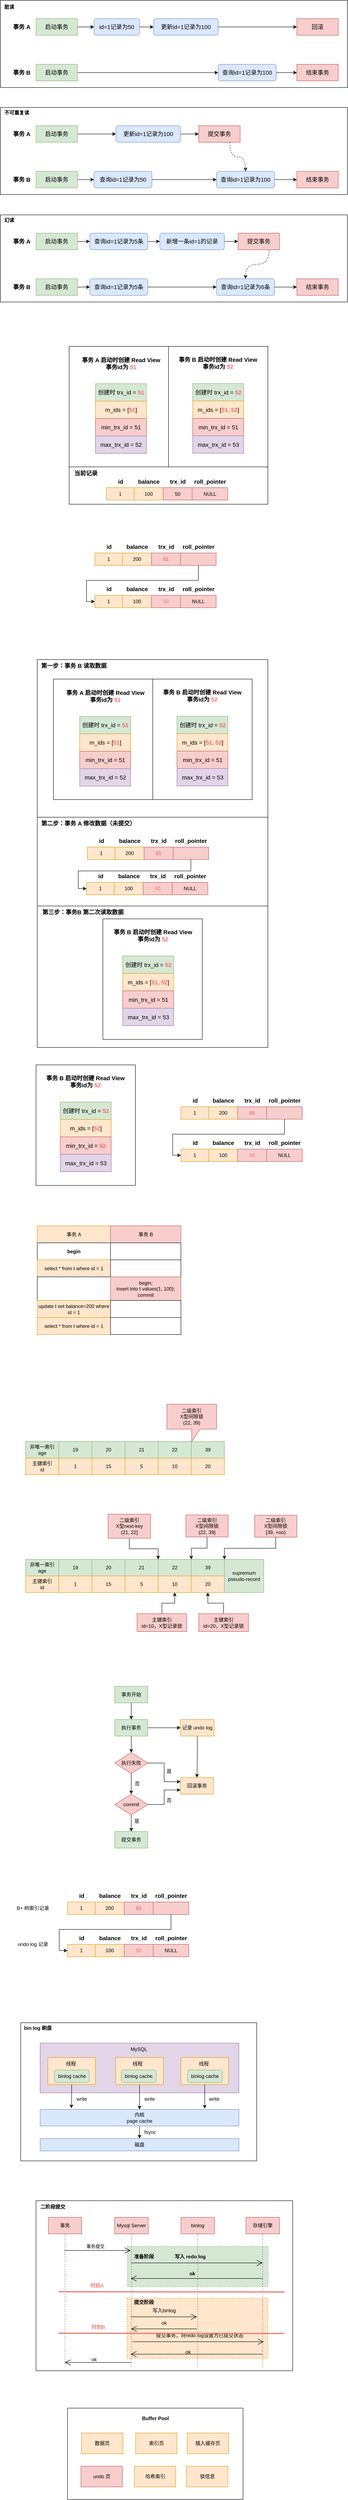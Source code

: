 <mxfile version="22.1.11" type="github">
  <diagram name="第 1 页" id="gNZCSh1aHm1mI09cRFBn">
    <mxGraphModel dx="1050" dy="618" grid="0" gridSize="10" guides="1" tooltips="1" connect="1" arrows="1" fold="1" page="0" pageScale="1" pageWidth="827" pageHeight="1169" math="0" shadow="0">
      <root>
        <mxCell id="0" />
        <mxCell id="1" parent="0" />
        <mxCell id="1VGFijXc4w3Q4zfdq1KR-71" value="" style="rounded=0;whiteSpace=wrap;html=1;" vertex="1" parent="1">
          <mxGeometry x="206" y="5940" width="424" height="220" as="geometry" />
        </mxCell>
        <mxCell id="1VGFijXc4w3Q4zfdq1KR-56" value="" style="rounded=0;whiteSpace=wrap;html=1;" vertex="1" parent="1">
          <mxGeometry x="130" y="5440" width="620" height="410" as="geometry" />
        </mxCell>
        <mxCell id="1VGFijXc4w3Q4zfdq1KR-55" value="" style="rounded=0;whiteSpace=wrap;html=1;dashed=1;fillColor=#d5e8d4;strokeColor=#82b366;" vertex="1" parent="1">
          <mxGeometry x="350.5" y="5550" width="340" height="97.5" as="geometry" />
        </mxCell>
        <mxCell id="1VGFijXc4w3Q4zfdq1KR-54" value="" style="rounded=0;whiteSpace=wrap;html=1;dashed=1;fillColor=#ffe6cc;strokeColor=#d79b00;" vertex="1" parent="1">
          <mxGeometry x="350" y="5675" width="340" height="145" as="geometry" />
        </mxCell>
        <mxCell id="1VGFijXc4w3Q4zfdq1KR-24" value="" style="rounded=0;whiteSpace=wrap;html=1;" vertex="1" parent="1">
          <mxGeometry x="93" y="5011" width="570" height="333" as="geometry" />
        </mxCell>
        <mxCell id="1VGFijXc4w3Q4zfdq1KR-10" value="" style="rounded=0;whiteSpace=wrap;html=1;fillColor=#e1d5e7;strokeColor=#9673a6;" vertex="1" parent="1">
          <mxGeometry x="140" y="5060" width="480" height="120" as="geometry" />
        </mxCell>
        <mxCell id="1VGFijXc4w3Q4zfdq1KR-2" value="" style="rounded=0;whiteSpace=wrap;html=1;fillColor=#ffe6cc;strokeColor=#d79b00;" vertex="1" parent="1">
          <mxGeometry x="158.5" y="5095" width="115" height="65" as="geometry" />
        </mxCell>
        <mxCell id="nNNX8MQlH7M-ghWA_yyd-103" value="" style="rounded=0;whiteSpace=wrap;html=1;" parent="1" vertex="1">
          <mxGeometry x="133" y="2319" width="557" height="341" as="geometry" />
        </mxCell>
        <mxCell id="nNNX8MQlH7M-ghWA_yyd-54" value="" style="rounded=0;whiteSpace=wrap;html=1;" parent="1" vertex="1">
          <mxGeometry x="133" y="1725" width="557" height="380" as="geometry" />
        </mxCell>
        <mxCell id="nNNX8MQlH7M-ghWA_yyd-26" value="" style="rounded=0;whiteSpace=wrap;html=1;" parent="1" vertex="1">
          <mxGeometry x="210" y="1260.5" width="480" height="90" as="geometry" />
        </mxCell>
        <mxCell id="nNNX8MQlH7M-ghWA_yyd-12" value="" style="rounded=0;whiteSpace=wrap;html=1;" parent="1" vertex="1">
          <mxGeometry x="450" y="970" width="240" height="290.5" as="geometry" />
        </mxCell>
        <mxCell id="nNNX8MQlH7M-ghWA_yyd-11" value="" style="rounded=0;whiteSpace=wrap;html=1;" parent="1" vertex="1">
          <mxGeometry x="210" y="970" width="240" height="290.5" as="geometry" />
        </mxCell>
        <mxCell id="t-oszIujtScnOQRCRIdi-20" value="" style="rounded=0;whiteSpace=wrap;html=1;" parent="1" vertex="1">
          <mxGeometry x="44" y="136" width="838" height="210" as="geometry" />
        </mxCell>
        <mxCell id="t-oszIujtScnOQRCRIdi-9" style="edgeStyle=orthogonalEdgeStyle;rounded=0;orthogonalLoop=1;jettySize=auto;html=1;exitX=1;exitY=0.5;exitDx=0;exitDy=0;entryX=0;entryY=0.5;entryDx=0;entryDy=0;" parent="1" source="t-oszIujtScnOQRCRIdi-15" target="t-oszIujtScnOQRCRIdi-3" edge="1">
          <mxGeometry relative="1" as="geometry" />
        </mxCell>
        <mxCell id="t-oszIujtScnOQRCRIdi-1" value="&lt;font style=&quot;font-size: 14px;&quot;&gt;启动事务&lt;/font&gt;" style="rounded=0;whiteSpace=wrap;html=1;fillColor=#d5e8d4;strokeColor=#82b366;" parent="1" vertex="1">
          <mxGeometry x="130" y="180" width="100" height="40" as="geometry" />
        </mxCell>
        <mxCell id="t-oszIujtScnOQRCRIdi-10" style="edgeStyle=orthogonalEdgeStyle;rounded=0;orthogonalLoop=1;jettySize=auto;html=1;exitX=1;exitY=0.5;exitDx=0;exitDy=0;entryX=0;entryY=0.5;entryDx=0;entryDy=0;" parent="1" source="t-oszIujtScnOQRCRIdi-3" target="t-oszIujtScnOQRCRIdi-4" edge="1">
          <mxGeometry relative="1" as="geometry" />
        </mxCell>
        <mxCell id="t-oszIujtScnOQRCRIdi-3" value="&lt;font style=&quot;font-size: 14px;&quot;&gt;更新id=1记录为100&lt;/font&gt;" style="rounded=1;whiteSpace=wrap;html=1;fillColor=#dae8fc;strokeColor=#6c8ebf;" parent="1" vertex="1">
          <mxGeometry x="414" y="180" width="156" height="40" as="geometry" />
        </mxCell>
        <mxCell id="t-oszIujtScnOQRCRIdi-4" value="&lt;font style=&quot;font-size: 14px;&quot;&gt;回滚&lt;/font&gt;" style="rounded=0;whiteSpace=wrap;html=1;fillColor=#f8cecc;strokeColor=#b85450;" parent="1" vertex="1">
          <mxGeometry x="760" y="180" width="100" height="40" as="geometry" />
        </mxCell>
        <mxCell id="t-oszIujtScnOQRCRIdi-11" style="edgeStyle=orthogonalEdgeStyle;rounded=0;orthogonalLoop=1;jettySize=auto;html=1;exitX=1;exitY=0.5;exitDx=0;exitDy=0;entryX=0;entryY=0.5;entryDx=0;entryDy=0;" parent="1" source="t-oszIujtScnOQRCRIdi-5" target="t-oszIujtScnOQRCRIdi-8" edge="1">
          <mxGeometry relative="1" as="geometry" />
        </mxCell>
        <mxCell id="t-oszIujtScnOQRCRIdi-5" value="&lt;font style=&quot;font-size: 14px;&quot;&gt;启动事务&lt;/font&gt;" style="rounded=0;whiteSpace=wrap;html=1;fillColor=#d5e8d4;strokeColor=#82b366;" parent="1" vertex="1">
          <mxGeometry x="130" y="290" width="100" height="40" as="geometry" />
        </mxCell>
        <mxCell id="t-oszIujtScnOQRCRIdi-7" value="&lt;font style=&quot;font-size: 14px;&quot;&gt;结束事务&lt;/font&gt;" style="rounded=0;whiteSpace=wrap;html=1;fillColor=#f8cecc;strokeColor=#b85450;" parent="1" vertex="1">
          <mxGeometry x="760" y="290" width="100" height="40" as="geometry" />
        </mxCell>
        <mxCell id="t-oszIujtScnOQRCRIdi-12" style="edgeStyle=orthogonalEdgeStyle;rounded=0;orthogonalLoop=1;jettySize=auto;html=1;exitX=1;exitY=0.5;exitDx=0;exitDy=0;" parent="1" source="t-oszIujtScnOQRCRIdi-8" target="t-oszIujtScnOQRCRIdi-7" edge="1">
          <mxGeometry relative="1" as="geometry" />
        </mxCell>
        <mxCell id="t-oszIujtScnOQRCRIdi-8" value="&lt;font style=&quot;font-size: 14px;&quot;&gt;查询id=1记录为100&lt;/font&gt;" style="rounded=1;whiteSpace=wrap;html=1;fillColor=#dae8fc;strokeColor=#6c8ebf;" parent="1" vertex="1">
          <mxGeometry x="570" y="290" width="140" height="40" as="geometry" />
        </mxCell>
        <mxCell id="t-oszIujtScnOQRCRIdi-13" value="&lt;font style=&quot;font-size: 14px;&quot;&gt;&lt;b&gt;事务 A&lt;/b&gt;&lt;/font&gt;" style="text;html=1;align=center;verticalAlign=middle;resizable=0;points=[];autosize=1;strokeColor=none;fillColor=none;" parent="1" vertex="1">
          <mxGeometry x="60" y="185" width="70" height="30" as="geometry" />
        </mxCell>
        <mxCell id="t-oszIujtScnOQRCRIdi-14" value="&lt;font style=&quot;font-size: 14px;&quot;&gt;&lt;b&gt;事务 B&lt;/b&gt;&lt;/font&gt;" style="text;html=1;align=center;verticalAlign=middle;resizable=0;points=[];autosize=1;strokeColor=none;fillColor=none;" parent="1" vertex="1">
          <mxGeometry x="60" y="295" width="70" height="30" as="geometry" />
        </mxCell>
        <mxCell id="t-oszIujtScnOQRCRIdi-16" value="" style="edgeStyle=orthogonalEdgeStyle;rounded=0;orthogonalLoop=1;jettySize=auto;html=1;exitX=1;exitY=0.5;exitDx=0;exitDy=0;entryX=0;entryY=0.5;entryDx=0;entryDy=0;" parent="1" source="t-oszIujtScnOQRCRIdi-1" target="t-oszIujtScnOQRCRIdi-15" edge="1">
          <mxGeometry relative="1" as="geometry">
            <mxPoint x="230" y="200" as="sourcePoint" />
            <mxPoint x="510" y="200" as="targetPoint" />
          </mxGeometry>
        </mxCell>
        <mxCell id="t-oszIujtScnOQRCRIdi-15" value="&lt;font style=&quot;font-size: 14px;&quot;&gt;id=1记录为50&lt;/font&gt;" style="rounded=1;whiteSpace=wrap;html=1;fillColor=#dae8fc;strokeColor=#6c8ebf;" parent="1" vertex="1">
          <mxGeometry x="270" y="180" width="110" height="40" as="geometry" />
        </mxCell>
        <mxCell id="t-oszIujtScnOQRCRIdi-21" value="&lt;b&gt;脏读&lt;/b&gt;" style="text;html=1;align=center;verticalAlign=middle;resizable=0;points=[];autosize=1;strokeColor=none;fillColor=none;" parent="1" vertex="1">
          <mxGeometry x="44" y="139" width="42" height="26" as="geometry" />
        </mxCell>
        <mxCell id="t-oszIujtScnOQRCRIdi-22" value="" style="rounded=0;whiteSpace=wrap;html=1;" parent="1" vertex="1">
          <mxGeometry x="44" y="394" width="838" height="210" as="geometry" />
        </mxCell>
        <mxCell id="t-oszIujtScnOQRCRIdi-41" style="edgeStyle=orthogonalEdgeStyle;rounded=0;orthogonalLoop=1;jettySize=auto;html=1;exitX=1;exitY=0.5;exitDx=0;exitDy=0;entryX=0;entryY=0.5;entryDx=0;entryDy=0;" parent="1" source="t-oszIujtScnOQRCRIdi-24" target="t-oszIujtScnOQRCRIdi-26" edge="1">
          <mxGeometry relative="1" as="geometry" />
        </mxCell>
        <mxCell id="t-oszIujtScnOQRCRIdi-24" value="&lt;font style=&quot;font-size: 14px;&quot;&gt;启动事务&lt;/font&gt;" style="rounded=0;whiteSpace=wrap;html=1;fillColor=#d5e8d4;strokeColor=#82b366;" parent="1" vertex="1">
          <mxGeometry x="130" y="438" width="100" height="40" as="geometry" />
        </mxCell>
        <mxCell id="t-oszIujtScnOQRCRIdi-25" style="edgeStyle=orthogonalEdgeStyle;rounded=0;orthogonalLoop=1;jettySize=auto;html=1;exitX=1;exitY=0.5;exitDx=0;exitDy=0;entryX=0;entryY=0.5;entryDx=0;entryDy=0;" parent="1" source="t-oszIujtScnOQRCRIdi-26" target="t-oszIujtScnOQRCRIdi-27" edge="1">
          <mxGeometry relative="1" as="geometry" />
        </mxCell>
        <mxCell id="t-oszIujtScnOQRCRIdi-26" value="&lt;font style=&quot;font-size: 14px;&quot;&gt;更新id=1记录为100&lt;/font&gt;" style="rounded=1;whiteSpace=wrap;html=1;fillColor=#dae8fc;strokeColor=#6c8ebf;" parent="1" vertex="1">
          <mxGeometry x="323" y="438" width="156" height="40" as="geometry" />
        </mxCell>
        <mxCell id="t-oszIujtScnOQRCRIdi-45" style="edgeStyle=orthogonalEdgeStyle;rounded=0;orthogonalLoop=1;jettySize=auto;html=1;exitX=0.75;exitY=1;exitDx=0;exitDy=0;entryX=0.5;entryY=0;entryDx=0;entryDy=0;dashed=1;curved=1;" parent="1" source="t-oszIujtScnOQRCRIdi-27" target="t-oszIujtScnOQRCRIdi-43" edge="1">
          <mxGeometry relative="1" as="geometry" />
        </mxCell>
        <mxCell id="t-oszIujtScnOQRCRIdi-27" value="&lt;font style=&quot;font-size: 14px;&quot;&gt;提交事务&lt;/font&gt;" style="rounded=0;whiteSpace=wrap;html=1;fillColor=#f8cecc;strokeColor=#b85450;" parent="1" vertex="1">
          <mxGeometry x="523" y="438" width="100" height="40" as="geometry" />
        </mxCell>
        <mxCell id="t-oszIujtScnOQRCRIdi-28" style="edgeStyle=orthogonalEdgeStyle;rounded=0;orthogonalLoop=1;jettySize=auto;html=1;exitX=1;exitY=0.5;exitDx=0;exitDy=0;entryX=0;entryY=0.5;entryDx=0;entryDy=0;" parent="1" source="t-oszIujtScnOQRCRIdi-29" target="t-oszIujtScnOQRCRIdi-32" edge="1">
          <mxGeometry relative="1" as="geometry" />
        </mxCell>
        <mxCell id="t-oszIujtScnOQRCRIdi-29" value="&lt;font style=&quot;font-size: 14px;&quot;&gt;启动事务&lt;/font&gt;" style="rounded=0;whiteSpace=wrap;html=1;fillColor=#d5e8d4;strokeColor=#82b366;" parent="1" vertex="1">
          <mxGeometry x="130" y="548" width="100" height="40" as="geometry" />
        </mxCell>
        <mxCell id="t-oszIujtScnOQRCRIdi-30" value="&lt;font style=&quot;font-size: 14px;&quot;&gt;结束事务&lt;/font&gt;" style="rounded=0;whiteSpace=wrap;html=1;fillColor=#f8cecc;strokeColor=#b85450;" parent="1" vertex="1">
          <mxGeometry x="760" y="548" width="100" height="40" as="geometry" />
        </mxCell>
        <mxCell id="t-oszIujtScnOQRCRIdi-31" style="edgeStyle=orthogonalEdgeStyle;rounded=0;orthogonalLoop=1;jettySize=auto;html=1;exitX=1;exitY=0.5;exitDx=0;exitDy=0;" parent="1" source="t-oszIujtScnOQRCRIdi-43" target="t-oszIujtScnOQRCRIdi-30" edge="1">
          <mxGeometry relative="1" as="geometry" />
        </mxCell>
        <mxCell id="t-oszIujtScnOQRCRIdi-32" value="&lt;font style=&quot;font-size: 14px;&quot;&gt;查询id=1记录为50&lt;/font&gt;" style="rounded=1;whiteSpace=wrap;html=1;fillColor=#dae8fc;strokeColor=#6c8ebf;" parent="1" vertex="1">
          <mxGeometry x="270" y="548" width="140" height="40" as="geometry" />
        </mxCell>
        <mxCell id="t-oszIujtScnOQRCRIdi-33" value="&lt;font style=&quot;font-size: 14px;&quot;&gt;&lt;b&gt;事务 A&lt;/b&gt;&lt;/font&gt;" style="text;html=1;align=center;verticalAlign=middle;resizable=0;points=[];autosize=1;strokeColor=none;fillColor=none;" parent="1" vertex="1">
          <mxGeometry x="60" y="443" width="70" height="30" as="geometry" />
        </mxCell>
        <mxCell id="t-oszIujtScnOQRCRIdi-34" value="&lt;font style=&quot;font-size: 14px;&quot;&gt;&lt;b&gt;事务 B&lt;/b&gt;&lt;/font&gt;" style="text;html=1;align=center;verticalAlign=middle;resizable=0;points=[];autosize=1;strokeColor=none;fillColor=none;" parent="1" vertex="1">
          <mxGeometry x="60" y="553" width="70" height="30" as="geometry" />
        </mxCell>
        <mxCell id="t-oszIujtScnOQRCRIdi-37" value="&lt;b&gt;不可重复读&lt;/b&gt;" style="text;html=1;align=center;verticalAlign=middle;resizable=0;points=[];autosize=1;strokeColor=none;fillColor=none;" parent="1" vertex="1">
          <mxGeometry x="44" y="394" width="78" height="26" as="geometry" />
        </mxCell>
        <mxCell id="t-oszIujtScnOQRCRIdi-44" value="" style="edgeStyle=orthogonalEdgeStyle;rounded=0;orthogonalLoop=1;jettySize=auto;html=1;exitX=1;exitY=0.5;exitDx=0;exitDy=0;" parent="1" source="t-oszIujtScnOQRCRIdi-32" target="t-oszIujtScnOQRCRIdi-43" edge="1">
          <mxGeometry relative="1" as="geometry">
            <mxPoint x="410" y="568" as="sourcePoint" />
            <mxPoint x="760" y="568" as="targetPoint" />
          </mxGeometry>
        </mxCell>
        <mxCell id="t-oszIujtScnOQRCRIdi-43" value="&lt;font style=&quot;font-size: 14px;&quot;&gt;查询id=1记录为100&lt;/font&gt;" style="rounded=1;whiteSpace=wrap;html=1;fillColor=#dae8fc;strokeColor=#6c8ebf;" parent="1" vertex="1">
          <mxGeometry x="566" y="548" width="140" height="40" as="geometry" />
        </mxCell>
        <mxCell id="t-oszIujtScnOQRCRIdi-46" value="" style="rounded=0;whiteSpace=wrap;html=1;" parent="1" vertex="1">
          <mxGeometry x="44" y="653" width="838" height="210" as="geometry" />
        </mxCell>
        <mxCell id="t-oszIujtScnOQRCRIdi-64" style="edgeStyle=orthogonalEdgeStyle;rounded=0;orthogonalLoop=1;jettySize=auto;html=1;exitX=1;exitY=0.5;exitDx=0;exitDy=0;entryX=0;entryY=0.5;entryDx=0;entryDy=0;" parent="1" source="t-oszIujtScnOQRCRIdi-48" target="t-oszIujtScnOQRCRIdi-63" edge="1">
          <mxGeometry relative="1" as="geometry" />
        </mxCell>
        <mxCell id="t-oszIujtScnOQRCRIdi-48" value="&lt;font style=&quot;font-size: 14px;&quot;&gt;启动事务&lt;/font&gt;" style="rounded=0;whiteSpace=wrap;html=1;fillColor=#d5e8d4;strokeColor=#82b366;" parent="1" vertex="1">
          <mxGeometry x="130" y="697" width="100" height="40" as="geometry" />
        </mxCell>
        <mxCell id="t-oszIujtScnOQRCRIdi-49" style="edgeStyle=orthogonalEdgeStyle;rounded=0;orthogonalLoop=1;jettySize=auto;html=1;exitX=1;exitY=0.5;exitDx=0;exitDy=0;entryX=0;entryY=0.5;entryDx=0;entryDy=0;" parent="1" source="t-oszIujtScnOQRCRIdi-50" target="t-oszIujtScnOQRCRIdi-52" edge="1">
          <mxGeometry relative="1" as="geometry" />
        </mxCell>
        <mxCell id="t-oszIujtScnOQRCRIdi-50" value="&lt;font style=&quot;font-size: 14px;&quot;&gt;新增一条id=1的记录&lt;/font&gt;" style="rounded=1;whiteSpace=wrap;html=1;fillColor=#dae8fc;strokeColor=#6c8ebf;" parent="1" vertex="1">
          <mxGeometry x="429" y="697" width="156" height="40" as="geometry" />
        </mxCell>
        <mxCell id="t-oszIujtScnOQRCRIdi-51" style="edgeStyle=orthogonalEdgeStyle;rounded=0;orthogonalLoop=1;jettySize=auto;html=1;exitX=0.75;exitY=1;exitDx=0;exitDy=0;entryX=0.5;entryY=0;entryDx=0;entryDy=0;dashed=1;curved=1;" parent="1" source="t-oszIujtScnOQRCRIdi-52" target="t-oszIujtScnOQRCRIdi-62" edge="1">
          <mxGeometry relative="1" as="geometry" />
        </mxCell>
        <mxCell id="t-oszIujtScnOQRCRIdi-52" value="&lt;font style=&quot;font-size: 14px;&quot;&gt;提交事务&lt;/font&gt;" style="rounded=0;whiteSpace=wrap;html=1;fillColor=#f8cecc;strokeColor=#b85450;" parent="1" vertex="1">
          <mxGeometry x="618" y="697" width="100" height="40" as="geometry" />
        </mxCell>
        <mxCell id="t-oszIujtScnOQRCRIdi-53" style="edgeStyle=orthogonalEdgeStyle;rounded=0;orthogonalLoop=1;jettySize=auto;html=1;exitX=1;exitY=0.5;exitDx=0;exitDy=0;entryX=0;entryY=0.5;entryDx=0;entryDy=0;" parent="1" source="t-oszIujtScnOQRCRIdi-54" target="t-oszIujtScnOQRCRIdi-57" edge="1">
          <mxGeometry relative="1" as="geometry" />
        </mxCell>
        <mxCell id="t-oszIujtScnOQRCRIdi-54" value="&lt;font style=&quot;font-size: 14px;&quot;&gt;启动事务&lt;/font&gt;" style="rounded=0;whiteSpace=wrap;html=1;fillColor=#d5e8d4;strokeColor=#82b366;" parent="1" vertex="1">
          <mxGeometry x="130" y="807" width="100" height="40" as="geometry" />
        </mxCell>
        <mxCell id="t-oszIujtScnOQRCRIdi-55" value="&lt;font style=&quot;font-size: 14px;&quot;&gt;结束事务&lt;/font&gt;" style="rounded=0;whiteSpace=wrap;html=1;fillColor=#f8cecc;strokeColor=#b85450;" parent="1" vertex="1">
          <mxGeometry x="760" y="807" width="100" height="40" as="geometry" />
        </mxCell>
        <mxCell id="t-oszIujtScnOQRCRIdi-56" style="edgeStyle=orthogonalEdgeStyle;rounded=0;orthogonalLoop=1;jettySize=auto;html=1;exitX=1;exitY=0.5;exitDx=0;exitDy=0;" parent="1" source="t-oszIujtScnOQRCRIdi-62" target="t-oszIujtScnOQRCRIdi-55" edge="1">
          <mxGeometry relative="1" as="geometry" />
        </mxCell>
        <mxCell id="t-oszIujtScnOQRCRIdi-57" value="&lt;font style=&quot;font-size: 14px;&quot;&gt;查询id=1记录为5条&lt;/font&gt;" style="rounded=1;whiteSpace=wrap;html=1;fillColor=#dae8fc;strokeColor=#6c8ebf;" parent="1" vertex="1">
          <mxGeometry x="260" y="807" width="140" height="40" as="geometry" />
        </mxCell>
        <mxCell id="t-oszIujtScnOQRCRIdi-58" value="&lt;font style=&quot;font-size: 14px;&quot;&gt;&lt;b&gt;事务 A&lt;/b&gt;&lt;/font&gt;" style="text;html=1;align=center;verticalAlign=middle;resizable=0;points=[];autosize=1;strokeColor=none;fillColor=none;" parent="1" vertex="1">
          <mxGeometry x="60" y="702" width="70" height="30" as="geometry" />
        </mxCell>
        <mxCell id="t-oszIujtScnOQRCRIdi-59" value="&lt;font style=&quot;font-size: 14px;&quot;&gt;&lt;b&gt;事务 B&lt;/b&gt;&lt;/font&gt;" style="text;html=1;align=center;verticalAlign=middle;resizable=0;points=[];autosize=1;strokeColor=none;fillColor=none;" parent="1" vertex="1">
          <mxGeometry x="60" y="812" width="70" height="30" as="geometry" />
        </mxCell>
        <mxCell id="t-oszIujtScnOQRCRIdi-60" value="&lt;b&gt;幻读&lt;/b&gt;" style="text;html=1;align=center;verticalAlign=middle;resizable=0;points=[];autosize=1;strokeColor=none;fillColor=none;" parent="1" vertex="1">
          <mxGeometry x="44" y="653" width="42" height="26" as="geometry" />
        </mxCell>
        <mxCell id="t-oszIujtScnOQRCRIdi-61" value="" style="edgeStyle=orthogonalEdgeStyle;rounded=0;orthogonalLoop=1;jettySize=auto;html=1;exitX=1;exitY=0.5;exitDx=0;exitDy=0;" parent="1" source="t-oszIujtScnOQRCRIdi-57" target="t-oszIujtScnOQRCRIdi-62" edge="1">
          <mxGeometry relative="1" as="geometry">
            <mxPoint x="410" y="827" as="sourcePoint" />
            <mxPoint x="760" y="827" as="targetPoint" />
          </mxGeometry>
        </mxCell>
        <mxCell id="t-oszIujtScnOQRCRIdi-62" value="&lt;font style=&quot;font-size: 14px;&quot;&gt;查询id=1记录为6条&lt;/font&gt;" style="rounded=1;whiteSpace=wrap;html=1;fillColor=#dae8fc;strokeColor=#6c8ebf;" parent="1" vertex="1">
          <mxGeometry x="566" y="807" width="140" height="40" as="geometry" />
        </mxCell>
        <mxCell id="t-oszIujtScnOQRCRIdi-65" style="edgeStyle=orthogonalEdgeStyle;rounded=0;orthogonalLoop=1;jettySize=auto;html=1;exitX=1;exitY=0.5;exitDx=0;exitDy=0;entryX=0;entryY=0.5;entryDx=0;entryDy=0;" parent="1" source="t-oszIujtScnOQRCRIdi-63" target="t-oszIujtScnOQRCRIdi-50" edge="1">
          <mxGeometry relative="1" as="geometry" />
        </mxCell>
        <mxCell id="t-oszIujtScnOQRCRIdi-63" value="&lt;font style=&quot;font-size: 14px;&quot;&gt;查询id=1记录为5条&lt;/font&gt;" style="rounded=1;whiteSpace=wrap;html=1;fillColor=#dae8fc;strokeColor=#6c8ebf;" parent="1" vertex="1">
          <mxGeometry x="260" y="697" width="140" height="40" as="geometry" />
        </mxCell>
        <mxCell id="nNNX8MQlH7M-ghWA_yyd-9" value="&lt;b style=&quot;font-size: 14px;&quot;&gt;事务 A 启动时创建 Read View&lt;br&gt;事务id为 &lt;font color=&quot;#ff6666&quot;&gt;51&lt;/font&gt;&lt;/b&gt;" style="text;html=1;align=center;verticalAlign=middle;resizable=0;points=[];autosize=1;strokeColor=none;fillColor=none;" parent="1" vertex="1">
          <mxGeometry x="230" y="985.5" width="210" height="50" as="geometry" />
        </mxCell>
        <mxCell id="nNNX8MQlH7M-ghWA_yyd-14" value="" style="group" parent="1" vertex="1" connectable="0">
          <mxGeometry x="273.5" y="1060" width="123" height="168" as="geometry" />
        </mxCell>
        <mxCell id="nNNX8MQlH7M-ghWA_yyd-1" value="&lt;font style=&quot;font-size: 14px;&quot;&gt;创建时 trx_id = &lt;font color=&quot;#ff6666&quot;&gt;&lt;b&gt;51&lt;/b&gt;&lt;/font&gt;&lt;/font&gt;" style="rounded=0;whiteSpace=wrap;html=1;fillColor=#d5e8d4;strokeColor=#82b366;" parent="nNNX8MQlH7M-ghWA_yyd-14" vertex="1">
          <mxGeometry width="123" height="42" as="geometry" />
        </mxCell>
        <mxCell id="nNNX8MQlH7M-ghWA_yyd-2" value="&lt;font style=&quot;font-size: 14px;&quot;&gt;m_ids = [&lt;font color=&quot;#ff6666&quot;&gt;&lt;b&gt;51&lt;/b&gt;&lt;/font&gt;]&lt;/font&gt;" style="rounded=0;whiteSpace=wrap;html=1;fillColor=#ffe6cc;strokeColor=#d79b00;" parent="nNNX8MQlH7M-ghWA_yyd-14" vertex="1">
          <mxGeometry y="42" width="123" height="42" as="geometry" />
        </mxCell>
        <mxCell id="nNNX8MQlH7M-ghWA_yyd-3" value="&lt;font style=&quot;font-size: 14px;&quot;&gt;min_trx_id = 51&lt;/font&gt;" style="rounded=0;whiteSpace=wrap;html=1;fillColor=#f8cecc;strokeColor=#b85450;" parent="nNNX8MQlH7M-ghWA_yyd-14" vertex="1">
          <mxGeometry y="84" width="123" height="42" as="geometry" />
        </mxCell>
        <mxCell id="nNNX8MQlH7M-ghWA_yyd-4" value="&lt;font style=&quot;font-size: 14px;&quot;&gt;max_trx_id = 52&lt;/font&gt;" style="rounded=0;whiteSpace=wrap;html=1;fillColor=#e1d5e7;strokeColor=#9673a6;" parent="nNNX8MQlH7M-ghWA_yyd-14" vertex="1">
          <mxGeometry y="126" width="123" height="42" as="geometry" />
        </mxCell>
        <mxCell id="nNNX8MQlH7M-ghWA_yyd-10" value="&lt;font style=&quot;font-size: 14px;&quot;&gt;&lt;b&gt;事务 B 启动时创建 Read View&lt;br&gt;事务id为 &lt;font color=&quot;#ff6666&quot;&gt;52&lt;/font&gt;&lt;/b&gt;&lt;/font&gt;" style="text;html=1;align=center;verticalAlign=middle;resizable=0;points=[];autosize=1;strokeColor=none;fillColor=none;" parent="1" vertex="1">
          <mxGeometry x="464" y="985" width="210" height="50" as="geometry" />
        </mxCell>
        <mxCell id="nNNX8MQlH7M-ghWA_yyd-5" value="&lt;font style=&quot;font-size: 14px;&quot;&gt;创建时 trx_id = &lt;font color=&quot;#ff6666&quot;&gt;&lt;b&gt;52&lt;/b&gt;&lt;/font&gt;&lt;/font&gt;" style="rounded=0;whiteSpace=wrap;html=1;fillColor=#d5e8d4;strokeColor=#82b366;" parent="1" vertex="1">
          <mxGeometry x="508.5" y="1059.5" width="123" height="42" as="geometry" />
        </mxCell>
        <mxCell id="nNNX8MQlH7M-ghWA_yyd-6" value="&lt;font style=&quot;font-size: 14px;&quot;&gt;m_ids = [&lt;font color=&quot;#ff6666&quot;&gt;&lt;b&gt;51, 52&lt;/b&gt;&lt;/font&gt;]&lt;/font&gt;" style="rounded=0;whiteSpace=wrap;html=1;fillColor=#ffe6cc;strokeColor=#d79b00;" parent="1" vertex="1">
          <mxGeometry x="508.5" y="1101.5" width="123" height="42" as="geometry" />
        </mxCell>
        <mxCell id="nNNX8MQlH7M-ghWA_yyd-7" value="&lt;font style=&quot;font-size: 14px;&quot;&gt;min_trx_id = 51&lt;/font&gt;" style="rounded=0;whiteSpace=wrap;html=1;fillColor=#f8cecc;strokeColor=#b85450;" parent="1" vertex="1">
          <mxGeometry x="508.5" y="1143.5" width="123" height="42" as="geometry" />
        </mxCell>
        <mxCell id="nNNX8MQlH7M-ghWA_yyd-8" value="&lt;font style=&quot;font-size: 14px;&quot;&gt;max_trx_id = 53&lt;/font&gt;" style="rounded=0;whiteSpace=wrap;html=1;fillColor=#e1d5e7;strokeColor=#9673a6;" parent="1" vertex="1">
          <mxGeometry x="508.5" y="1185.5" width="123" height="42" as="geometry" />
        </mxCell>
        <mxCell id="nNNX8MQlH7M-ghWA_yyd-27" value="" style="group" parent="1" vertex="1" connectable="0">
          <mxGeometry x="300" y="1280.5" width="300" height="60" as="geometry" />
        </mxCell>
        <mxCell id="nNNX8MQlH7M-ghWA_yyd-17" value="1" style="rounded=0;whiteSpace=wrap;html=1;fillColor=#ffe6cc;strokeColor=#d79b00;" parent="nNNX8MQlH7M-ghWA_yyd-27" vertex="1">
          <mxGeometry y="30" width="67" height="30" as="geometry" />
        </mxCell>
        <mxCell id="nNNX8MQlH7M-ghWA_yyd-18" value="100" style="rounded=0;whiteSpace=wrap;html=1;fillColor=#ffe6cc;strokeColor=#d79b00;" parent="nNNX8MQlH7M-ghWA_yyd-27" vertex="1">
          <mxGeometry x="67" y="30" width="70" height="30" as="geometry" />
        </mxCell>
        <mxCell id="nNNX8MQlH7M-ghWA_yyd-20" value="50" style="rounded=0;whiteSpace=wrap;html=1;fillColor=#f8cecc;strokeColor=#b85450;" parent="nNNX8MQlH7M-ghWA_yyd-27" vertex="1">
          <mxGeometry x="137" y="30" width="70" height="30" as="geometry" />
        </mxCell>
        <mxCell id="nNNX8MQlH7M-ghWA_yyd-21" value="NULL" style="rounded=0;whiteSpace=wrap;html=1;fillColor=#f8cecc;strokeColor=#b85450;" parent="nNNX8MQlH7M-ghWA_yyd-27" vertex="1">
          <mxGeometry x="207" y="30" width="86" height="30" as="geometry" />
        </mxCell>
        <mxCell id="nNNX8MQlH7M-ghWA_yyd-22" value="&lt;b&gt;&lt;font style=&quot;font-size: 14px;&quot;&gt;id&lt;/font&gt;&lt;/b&gt;" style="text;html=1;align=center;verticalAlign=middle;resizable=0;points=[];autosize=1;strokeColor=none;fillColor=none;" parent="nNNX8MQlH7M-ghWA_yyd-27" vertex="1">
          <mxGeometry x="13.5" width="40" height="30" as="geometry" />
        </mxCell>
        <mxCell id="nNNX8MQlH7M-ghWA_yyd-23" value="&lt;font style=&quot;font-size: 14px;&quot;&gt;&lt;b&gt;balance&lt;/b&gt;&lt;/font&gt;" style="text;html=1;align=center;verticalAlign=middle;resizable=0;points=[];autosize=1;strokeColor=none;fillColor=none;" parent="nNNX8MQlH7M-ghWA_yyd-27" vertex="1">
          <mxGeometry x="62" width="80" height="30" as="geometry" />
        </mxCell>
        <mxCell id="nNNX8MQlH7M-ghWA_yyd-24" value="&lt;font style=&quot;font-size: 14px;&quot;&gt;&lt;b&gt;trx_id&lt;/b&gt;&lt;/font&gt;" style="text;html=1;align=center;verticalAlign=middle;resizable=0;points=[];autosize=1;strokeColor=none;fillColor=none;" parent="nNNX8MQlH7M-ghWA_yyd-27" vertex="1">
          <mxGeometry x="142" width="60" height="30" as="geometry" />
        </mxCell>
        <mxCell id="nNNX8MQlH7M-ghWA_yyd-25" value="&lt;font style=&quot;font-size: 14px;&quot;&gt;&lt;b&gt;roll_pointer&lt;/b&gt;&lt;/font&gt;" style="text;html=1;align=center;verticalAlign=middle;resizable=0;points=[];autosize=1;strokeColor=none;fillColor=none;" parent="nNNX8MQlH7M-ghWA_yyd-27" vertex="1">
          <mxGeometry x="200" width="100" height="30" as="geometry" />
        </mxCell>
        <mxCell id="nNNX8MQlH7M-ghWA_yyd-28" value="&lt;b&gt;&lt;font style=&quot;font-size: 14px;&quot;&gt;当前记录&lt;/font&gt;&lt;/b&gt;" style="text;html=1;align=center;verticalAlign=middle;resizable=0;points=[];autosize=1;strokeColor=none;fillColor=none;" parent="1" vertex="1">
          <mxGeometry x="210" y="1260.5" width="80" height="30" as="geometry" />
        </mxCell>
        <mxCell id="nNNX8MQlH7M-ghWA_yyd-29" value="" style="group" parent="1" vertex="1" connectable="0">
          <mxGeometry x="272" y="1438" width="300" height="60" as="geometry" />
        </mxCell>
        <mxCell id="nNNX8MQlH7M-ghWA_yyd-30" value="1" style="rounded=0;whiteSpace=wrap;html=1;fillColor=#ffe6cc;strokeColor=#d79b00;" parent="nNNX8MQlH7M-ghWA_yyd-29" vertex="1">
          <mxGeometry y="30" width="67" height="30" as="geometry" />
        </mxCell>
        <mxCell id="nNNX8MQlH7M-ghWA_yyd-31" value="200" style="rounded=0;whiteSpace=wrap;html=1;fillColor=#ffe6cc;strokeColor=#d79b00;" parent="nNNX8MQlH7M-ghWA_yyd-29" vertex="1">
          <mxGeometry x="67" y="30" width="70" height="30" as="geometry" />
        </mxCell>
        <mxCell id="nNNX8MQlH7M-ghWA_yyd-32" value="&lt;font color=&quot;#ff6666&quot;&gt;&lt;b&gt;51&lt;/b&gt;&lt;/font&gt;" style="rounded=0;whiteSpace=wrap;html=1;fillColor=#f8cecc;strokeColor=#b85450;" parent="nNNX8MQlH7M-ghWA_yyd-29" vertex="1">
          <mxGeometry x="137" y="30" width="70" height="30" as="geometry" />
        </mxCell>
        <mxCell id="nNNX8MQlH7M-ghWA_yyd-33" value="" style="rounded=0;whiteSpace=wrap;html=1;fillColor=#f8cecc;strokeColor=#b85450;" parent="nNNX8MQlH7M-ghWA_yyd-29" vertex="1">
          <mxGeometry x="207" y="30" width="86" height="30" as="geometry" />
        </mxCell>
        <mxCell id="nNNX8MQlH7M-ghWA_yyd-34" value="&lt;b&gt;&lt;font style=&quot;font-size: 14px;&quot;&gt;id&lt;/font&gt;&lt;/b&gt;" style="text;html=1;align=center;verticalAlign=middle;resizable=0;points=[];autosize=1;strokeColor=none;fillColor=none;" parent="nNNX8MQlH7M-ghWA_yyd-29" vertex="1">
          <mxGeometry x="13.5" width="40" height="30" as="geometry" />
        </mxCell>
        <mxCell id="nNNX8MQlH7M-ghWA_yyd-35" value="&lt;font style=&quot;font-size: 14px;&quot;&gt;&lt;b&gt;balance&lt;/b&gt;&lt;/font&gt;" style="text;html=1;align=center;verticalAlign=middle;resizable=0;points=[];autosize=1;strokeColor=none;fillColor=none;" parent="nNNX8MQlH7M-ghWA_yyd-29" vertex="1">
          <mxGeometry x="62" width="80" height="30" as="geometry" />
        </mxCell>
        <mxCell id="nNNX8MQlH7M-ghWA_yyd-36" value="&lt;font style=&quot;font-size: 14px;&quot;&gt;&lt;b&gt;trx_id&lt;/b&gt;&lt;/font&gt;" style="text;html=1;align=center;verticalAlign=middle;resizable=0;points=[];autosize=1;strokeColor=none;fillColor=none;" parent="nNNX8MQlH7M-ghWA_yyd-29" vertex="1">
          <mxGeometry x="142" width="60" height="30" as="geometry" />
        </mxCell>
        <mxCell id="nNNX8MQlH7M-ghWA_yyd-37" value="&lt;font style=&quot;font-size: 14px;&quot;&gt;&lt;b&gt;roll_pointer&lt;/b&gt;&lt;/font&gt;" style="text;html=1;align=center;verticalAlign=middle;resizable=0;points=[];autosize=1;strokeColor=none;fillColor=none;" parent="nNNX8MQlH7M-ghWA_yyd-29" vertex="1">
          <mxGeometry x="200" width="100" height="30" as="geometry" />
        </mxCell>
        <mxCell id="nNNX8MQlH7M-ghWA_yyd-38" value="" style="group" parent="1" vertex="1" connectable="0">
          <mxGeometry x="272" y="1540" width="300" height="60" as="geometry" />
        </mxCell>
        <mxCell id="nNNX8MQlH7M-ghWA_yyd-39" value="1" style="rounded=0;whiteSpace=wrap;html=1;fillColor=#ffe6cc;strokeColor=#d79b00;" parent="nNNX8MQlH7M-ghWA_yyd-38" vertex="1">
          <mxGeometry y="30" width="67" height="30" as="geometry" />
        </mxCell>
        <mxCell id="nNNX8MQlH7M-ghWA_yyd-40" value="100" style="rounded=0;whiteSpace=wrap;html=1;fillColor=#ffe6cc;strokeColor=#d79b00;" parent="nNNX8MQlH7M-ghWA_yyd-38" vertex="1">
          <mxGeometry x="67" y="30" width="70" height="30" as="geometry" />
        </mxCell>
        <mxCell id="nNNX8MQlH7M-ghWA_yyd-41" value="&lt;font color=&quot;#ff6666&quot;&gt;50&lt;/font&gt;" style="rounded=0;whiteSpace=wrap;html=1;fillColor=#f8cecc;strokeColor=#b85450;" parent="nNNX8MQlH7M-ghWA_yyd-38" vertex="1">
          <mxGeometry x="137" y="30" width="70" height="30" as="geometry" />
        </mxCell>
        <mxCell id="nNNX8MQlH7M-ghWA_yyd-42" value="NULL" style="rounded=0;whiteSpace=wrap;html=1;fillColor=#f8cecc;strokeColor=#b85450;" parent="nNNX8MQlH7M-ghWA_yyd-38" vertex="1">
          <mxGeometry x="207" y="30" width="86" height="30" as="geometry" />
        </mxCell>
        <mxCell id="nNNX8MQlH7M-ghWA_yyd-43" value="&lt;b&gt;&lt;font style=&quot;font-size: 14px;&quot;&gt;id&lt;/font&gt;&lt;/b&gt;" style="text;html=1;align=center;verticalAlign=middle;resizable=0;points=[];autosize=1;strokeColor=none;fillColor=none;" parent="nNNX8MQlH7M-ghWA_yyd-38" vertex="1">
          <mxGeometry x="13.5" width="40" height="30" as="geometry" />
        </mxCell>
        <mxCell id="nNNX8MQlH7M-ghWA_yyd-44" value="&lt;font style=&quot;font-size: 14px;&quot;&gt;&lt;b&gt;balance&lt;/b&gt;&lt;/font&gt;" style="text;html=1;align=center;verticalAlign=middle;resizable=0;points=[];autosize=1;strokeColor=none;fillColor=none;" parent="nNNX8MQlH7M-ghWA_yyd-38" vertex="1">
          <mxGeometry x="62" width="80" height="30" as="geometry" />
        </mxCell>
        <mxCell id="nNNX8MQlH7M-ghWA_yyd-45" value="&lt;font style=&quot;font-size: 14px;&quot;&gt;&lt;b&gt;trx_id&lt;/b&gt;&lt;/font&gt;" style="text;html=1;align=center;verticalAlign=middle;resizable=0;points=[];autosize=1;strokeColor=none;fillColor=none;" parent="nNNX8MQlH7M-ghWA_yyd-38" vertex="1">
          <mxGeometry x="142" width="60" height="30" as="geometry" />
        </mxCell>
        <mxCell id="nNNX8MQlH7M-ghWA_yyd-46" value="&lt;font style=&quot;font-size: 14px;&quot;&gt;&lt;b&gt;roll_pointer&lt;/b&gt;&lt;/font&gt;" style="text;html=1;align=center;verticalAlign=middle;resizable=0;points=[];autosize=1;strokeColor=none;fillColor=none;" parent="nNNX8MQlH7M-ghWA_yyd-38" vertex="1">
          <mxGeometry x="200" width="100" height="30" as="geometry" />
        </mxCell>
        <mxCell id="nNNX8MQlH7M-ghWA_yyd-47" style="edgeStyle=orthogonalEdgeStyle;rounded=0;orthogonalLoop=1;jettySize=auto;html=1;exitX=0.5;exitY=1;exitDx=0;exitDy=0;entryX=0;entryY=0.5;entryDx=0;entryDy=0;" parent="1" source="nNNX8MQlH7M-ghWA_yyd-33" target="nNNX8MQlH7M-ghWA_yyd-39" edge="1">
          <mxGeometry relative="1" as="geometry" />
        </mxCell>
        <mxCell id="nNNX8MQlH7M-ghWA_yyd-55" value="&lt;b&gt;&lt;font style=&quot;font-size: 14px;&quot;&gt;第一步：事务 B 读取数据&lt;/font&gt;&lt;/b&gt;" style="text;html=1;align=center;verticalAlign=middle;resizable=0;points=[];autosize=1;strokeColor=none;fillColor=none;" parent="1" vertex="1">
          <mxGeometry x="133" y="1725" width="176" height="29" as="geometry" />
        </mxCell>
        <mxCell id="nNNX8MQlH7M-ghWA_yyd-56" value="" style="rounded=0;whiteSpace=wrap;html=1;" parent="1" vertex="1">
          <mxGeometry x="133" y="2105" width="557" height="214" as="geometry" />
        </mxCell>
        <mxCell id="nNNX8MQlH7M-ghWA_yyd-63" value="&lt;b&gt;&lt;font style=&quot;font-size: 14px;&quot;&gt;第二步：事务 A 修改数据（未提交）&lt;/font&gt;&lt;/b&gt;" style="text;html=1;align=center;verticalAlign=middle;resizable=0;points=[];autosize=1;strokeColor=none;fillColor=none;" parent="1" vertex="1">
          <mxGeometry x="133" y="2105" width="245" height="29" as="geometry" />
        </mxCell>
        <mxCell id="nNNX8MQlH7M-ghWA_yyd-64" value="" style="rounded=0;whiteSpace=wrap;html=1;" parent="1" vertex="1">
          <mxGeometry x="412" y="1772" width="240" height="290.5" as="geometry" />
        </mxCell>
        <mxCell id="nNNX8MQlH7M-ghWA_yyd-65" value="" style="rounded=0;whiteSpace=wrap;html=1;" parent="1" vertex="1">
          <mxGeometry x="172" y="1772" width="240" height="290.5" as="geometry" />
        </mxCell>
        <mxCell id="nNNX8MQlH7M-ghWA_yyd-66" value="&lt;b style=&quot;font-size: 14px;&quot;&gt;事务 A 启动时创建 Read View&lt;br&gt;事务id为 &lt;font color=&quot;#ff6666&quot;&gt;51&lt;/font&gt;&lt;/b&gt;" style="text;html=1;align=center;verticalAlign=middle;resizable=0;points=[];autosize=1;strokeColor=none;fillColor=none;" parent="1" vertex="1">
          <mxGeometry x="192" y="1787.5" width="210" height="50" as="geometry" />
        </mxCell>
        <mxCell id="nNNX8MQlH7M-ghWA_yyd-67" value="" style="group" parent="1" vertex="1" connectable="0">
          <mxGeometry x="235.5" y="1862" width="123" height="168" as="geometry" />
        </mxCell>
        <mxCell id="nNNX8MQlH7M-ghWA_yyd-68" value="&lt;font style=&quot;font-size: 14px;&quot;&gt;创建时 trx_id = &lt;font color=&quot;#ff6666&quot;&gt;&lt;b&gt;51&lt;/b&gt;&lt;/font&gt;&lt;/font&gt;" style="rounded=0;whiteSpace=wrap;html=1;fillColor=#d5e8d4;strokeColor=#82b366;" parent="nNNX8MQlH7M-ghWA_yyd-67" vertex="1">
          <mxGeometry width="123" height="42" as="geometry" />
        </mxCell>
        <mxCell id="nNNX8MQlH7M-ghWA_yyd-69" value="&lt;font style=&quot;font-size: 14px;&quot;&gt;m_ids = [&lt;font color=&quot;#ff6666&quot;&gt;&lt;b&gt;51&lt;/b&gt;&lt;/font&gt;]&lt;/font&gt;" style="rounded=0;whiteSpace=wrap;html=1;fillColor=#ffe6cc;strokeColor=#d79b00;" parent="nNNX8MQlH7M-ghWA_yyd-67" vertex="1">
          <mxGeometry y="42" width="123" height="42" as="geometry" />
        </mxCell>
        <mxCell id="nNNX8MQlH7M-ghWA_yyd-70" value="&lt;font style=&quot;font-size: 14px;&quot;&gt;min_trx_id = 51&lt;/font&gt;" style="rounded=0;whiteSpace=wrap;html=1;fillColor=#f8cecc;strokeColor=#b85450;" parent="nNNX8MQlH7M-ghWA_yyd-67" vertex="1">
          <mxGeometry y="84" width="123" height="42" as="geometry" />
        </mxCell>
        <mxCell id="nNNX8MQlH7M-ghWA_yyd-71" value="&lt;font style=&quot;font-size: 14px;&quot;&gt;max_trx_id = 52&lt;/font&gt;" style="rounded=0;whiteSpace=wrap;html=1;fillColor=#e1d5e7;strokeColor=#9673a6;" parent="nNNX8MQlH7M-ghWA_yyd-67" vertex="1">
          <mxGeometry y="126" width="123" height="42" as="geometry" />
        </mxCell>
        <mxCell id="nNNX8MQlH7M-ghWA_yyd-72" value="&lt;font style=&quot;font-size: 14px;&quot;&gt;&lt;b&gt;事务 B 启动时创建 Read View&lt;br&gt;事务id为 &lt;font color=&quot;#ff6666&quot;&gt;52&lt;/font&gt;&lt;/b&gt;&lt;/font&gt;" style="text;html=1;align=center;verticalAlign=middle;resizable=0;points=[];autosize=1;strokeColor=none;fillColor=none;" parent="1" vertex="1">
          <mxGeometry x="426" y="1787" width="210" height="50" as="geometry" />
        </mxCell>
        <mxCell id="nNNX8MQlH7M-ghWA_yyd-73" value="&lt;font style=&quot;font-size: 14px;&quot;&gt;创建时 trx_id = &lt;font color=&quot;#ff6666&quot;&gt;&lt;b&gt;52&lt;/b&gt;&lt;/font&gt;&lt;/font&gt;" style="rounded=0;whiteSpace=wrap;html=1;fillColor=#d5e8d4;strokeColor=#82b366;" parent="1" vertex="1">
          <mxGeometry x="470.5" y="1861.5" width="123" height="42" as="geometry" />
        </mxCell>
        <mxCell id="nNNX8MQlH7M-ghWA_yyd-74" value="&lt;font style=&quot;font-size: 14px;&quot;&gt;m_ids = [&lt;font color=&quot;#ff6666&quot;&gt;&lt;b&gt;51, 52&lt;/b&gt;&lt;/font&gt;]&lt;/font&gt;" style="rounded=0;whiteSpace=wrap;html=1;fillColor=#ffe6cc;strokeColor=#d79b00;" parent="1" vertex="1">
          <mxGeometry x="470.5" y="1903.5" width="123" height="42" as="geometry" />
        </mxCell>
        <mxCell id="nNNX8MQlH7M-ghWA_yyd-75" value="&lt;font style=&quot;font-size: 14px;&quot;&gt;min_trx_id = 51&lt;/font&gt;" style="rounded=0;whiteSpace=wrap;html=1;fillColor=#f8cecc;strokeColor=#b85450;" parent="1" vertex="1">
          <mxGeometry x="470.5" y="1945.5" width="123" height="42" as="geometry" />
        </mxCell>
        <mxCell id="nNNX8MQlH7M-ghWA_yyd-76" value="&lt;font style=&quot;font-size: 14px;&quot;&gt;max_trx_id = 53&lt;/font&gt;" style="rounded=0;whiteSpace=wrap;html=1;fillColor=#e1d5e7;strokeColor=#9673a6;" parent="1" vertex="1">
          <mxGeometry x="470.5" y="1987.5" width="123" height="42" as="geometry" />
        </mxCell>
        <mxCell id="nNNX8MQlH7M-ghWA_yyd-77" value="" style="group" parent="1" vertex="1" connectable="0">
          <mxGeometry x="254" y="2147" width="300" height="60" as="geometry" />
        </mxCell>
        <mxCell id="nNNX8MQlH7M-ghWA_yyd-78" value="1" style="rounded=0;whiteSpace=wrap;html=1;fillColor=#ffe6cc;strokeColor=#d79b00;" parent="nNNX8MQlH7M-ghWA_yyd-77" vertex="1">
          <mxGeometry y="30" width="67" height="30" as="geometry" />
        </mxCell>
        <mxCell id="nNNX8MQlH7M-ghWA_yyd-79" value="200" style="rounded=0;whiteSpace=wrap;html=1;fillColor=#ffe6cc;strokeColor=#d79b00;" parent="nNNX8MQlH7M-ghWA_yyd-77" vertex="1">
          <mxGeometry x="67" y="30" width="70" height="30" as="geometry" />
        </mxCell>
        <mxCell id="nNNX8MQlH7M-ghWA_yyd-80" value="&lt;font color=&quot;#ff6666&quot;&gt;&lt;b&gt;51&lt;/b&gt;&lt;/font&gt;" style="rounded=0;whiteSpace=wrap;html=1;fillColor=#f8cecc;strokeColor=#b85450;" parent="nNNX8MQlH7M-ghWA_yyd-77" vertex="1">
          <mxGeometry x="137" y="30" width="70" height="30" as="geometry" />
        </mxCell>
        <mxCell id="nNNX8MQlH7M-ghWA_yyd-81" value="" style="rounded=0;whiteSpace=wrap;html=1;fillColor=#f8cecc;strokeColor=#b85450;" parent="nNNX8MQlH7M-ghWA_yyd-77" vertex="1">
          <mxGeometry x="207" y="30" width="86" height="30" as="geometry" />
        </mxCell>
        <mxCell id="nNNX8MQlH7M-ghWA_yyd-82" value="&lt;b&gt;&lt;font style=&quot;font-size: 14px;&quot;&gt;id&lt;/font&gt;&lt;/b&gt;" style="text;html=1;align=center;verticalAlign=middle;resizable=0;points=[];autosize=1;strokeColor=none;fillColor=none;" parent="nNNX8MQlH7M-ghWA_yyd-77" vertex="1">
          <mxGeometry x="13.5" width="40" height="30" as="geometry" />
        </mxCell>
        <mxCell id="nNNX8MQlH7M-ghWA_yyd-83" value="&lt;font style=&quot;font-size: 14px;&quot;&gt;&lt;b&gt;balance&lt;/b&gt;&lt;/font&gt;" style="text;html=1;align=center;verticalAlign=middle;resizable=0;points=[];autosize=1;strokeColor=none;fillColor=none;" parent="nNNX8MQlH7M-ghWA_yyd-77" vertex="1">
          <mxGeometry x="62" width="80" height="30" as="geometry" />
        </mxCell>
        <mxCell id="nNNX8MQlH7M-ghWA_yyd-84" value="&lt;font style=&quot;font-size: 14px;&quot;&gt;&lt;b&gt;trx_id&lt;/b&gt;&lt;/font&gt;" style="text;html=1;align=center;verticalAlign=middle;resizable=0;points=[];autosize=1;strokeColor=none;fillColor=none;" parent="nNNX8MQlH7M-ghWA_yyd-77" vertex="1">
          <mxGeometry x="142" width="60" height="30" as="geometry" />
        </mxCell>
        <mxCell id="nNNX8MQlH7M-ghWA_yyd-85" value="&lt;font style=&quot;font-size: 14px;&quot;&gt;&lt;b&gt;roll_pointer&lt;/b&gt;&lt;/font&gt;" style="text;html=1;align=center;verticalAlign=middle;resizable=0;points=[];autosize=1;strokeColor=none;fillColor=none;" parent="nNNX8MQlH7M-ghWA_yyd-77" vertex="1">
          <mxGeometry x="200" width="100" height="30" as="geometry" />
        </mxCell>
        <mxCell id="nNNX8MQlH7M-ghWA_yyd-86" value="" style="group" parent="1" vertex="1" connectable="0">
          <mxGeometry x="252" y="2232" width="300" height="60" as="geometry" />
        </mxCell>
        <mxCell id="nNNX8MQlH7M-ghWA_yyd-87" value="1" style="rounded=0;whiteSpace=wrap;html=1;fillColor=#ffe6cc;strokeColor=#d79b00;" parent="nNNX8MQlH7M-ghWA_yyd-86" vertex="1">
          <mxGeometry y="30" width="67" height="30" as="geometry" />
        </mxCell>
        <mxCell id="nNNX8MQlH7M-ghWA_yyd-88" value="100" style="rounded=0;whiteSpace=wrap;html=1;fillColor=#ffe6cc;strokeColor=#d79b00;" parent="nNNX8MQlH7M-ghWA_yyd-86" vertex="1">
          <mxGeometry x="67" y="30" width="70" height="30" as="geometry" />
        </mxCell>
        <mxCell id="nNNX8MQlH7M-ghWA_yyd-89" value="&lt;font color=&quot;#ff6666&quot;&gt;50&lt;/font&gt;" style="rounded=0;whiteSpace=wrap;html=1;fillColor=#f8cecc;strokeColor=#b85450;" parent="nNNX8MQlH7M-ghWA_yyd-86" vertex="1">
          <mxGeometry x="137" y="30" width="70" height="30" as="geometry" />
        </mxCell>
        <mxCell id="nNNX8MQlH7M-ghWA_yyd-90" value="NULL" style="rounded=0;whiteSpace=wrap;html=1;fillColor=#f8cecc;strokeColor=#b85450;" parent="nNNX8MQlH7M-ghWA_yyd-86" vertex="1">
          <mxGeometry x="207" y="30" width="86" height="30" as="geometry" />
        </mxCell>
        <mxCell id="nNNX8MQlH7M-ghWA_yyd-91" value="&lt;b&gt;&lt;font style=&quot;font-size: 14px;&quot;&gt;id&lt;/font&gt;&lt;/b&gt;" style="text;html=1;align=center;verticalAlign=middle;resizable=0;points=[];autosize=1;strokeColor=none;fillColor=none;" parent="nNNX8MQlH7M-ghWA_yyd-86" vertex="1">
          <mxGeometry x="13.5" width="40" height="30" as="geometry" />
        </mxCell>
        <mxCell id="nNNX8MQlH7M-ghWA_yyd-92" value="&lt;font style=&quot;font-size: 14px;&quot;&gt;&lt;b&gt;balance&lt;/b&gt;&lt;/font&gt;" style="text;html=1;align=center;verticalAlign=middle;resizable=0;points=[];autosize=1;strokeColor=none;fillColor=none;" parent="nNNX8MQlH7M-ghWA_yyd-86" vertex="1">
          <mxGeometry x="62" width="80" height="30" as="geometry" />
        </mxCell>
        <mxCell id="nNNX8MQlH7M-ghWA_yyd-93" value="&lt;font style=&quot;font-size: 14px;&quot;&gt;&lt;b&gt;trx_id&lt;/b&gt;&lt;/font&gt;" style="text;html=1;align=center;verticalAlign=middle;resizable=0;points=[];autosize=1;strokeColor=none;fillColor=none;" parent="nNNX8MQlH7M-ghWA_yyd-86" vertex="1">
          <mxGeometry x="142" width="60" height="30" as="geometry" />
        </mxCell>
        <mxCell id="nNNX8MQlH7M-ghWA_yyd-94" value="&lt;font style=&quot;font-size: 14px;&quot;&gt;&lt;b&gt;roll_pointer&lt;/b&gt;&lt;/font&gt;" style="text;html=1;align=center;verticalAlign=middle;resizable=0;points=[];autosize=1;strokeColor=none;fillColor=none;" parent="nNNX8MQlH7M-ghWA_yyd-86" vertex="1">
          <mxGeometry x="200" width="100" height="30" as="geometry" />
        </mxCell>
        <mxCell id="nNNX8MQlH7M-ghWA_yyd-95" style="edgeStyle=orthogonalEdgeStyle;rounded=0;orthogonalLoop=1;jettySize=auto;html=1;exitX=0.5;exitY=1;exitDx=0;exitDy=0;entryX=0;entryY=0.5;entryDx=0;entryDy=0;" parent="1" source="nNNX8MQlH7M-ghWA_yyd-81" target="nNNX8MQlH7M-ghWA_yyd-87" edge="1">
          <mxGeometry relative="1" as="geometry" />
        </mxCell>
        <mxCell id="nNNX8MQlH7M-ghWA_yyd-97" value="" style="rounded=0;whiteSpace=wrap;html=1;" parent="1" vertex="1">
          <mxGeometry x="291.5" y="2350" width="240" height="290.5" as="geometry" />
        </mxCell>
        <mxCell id="nNNX8MQlH7M-ghWA_yyd-98" value="&lt;font style=&quot;font-size: 14px;&quot;&gt;&lt;b&gt;事务 B 启动时创建 Read View&lt;br&gt;事务id为 &lt;font color=&quot;#ff6666&quot;&gt;52&lt;/font&gt;&lt;/b&gt;&lt;/font&gt;" style="text;html=1;align=center;verticalAlign=middle;resizable=0;points=[];autosize=1;strokeColor=none;fillColor=none;" parent="1" vertex="1">
          <mxGeometry x="306.5" y="2365" width="210" height="50" as="geometry" />
        </mxCell>
        <mxCell id="nNNX8MQlH7M-ghWA_yyd-99" value="&lt;font style=&quot;font-size: 14px;&quot;&gt;创建时 trx_id = &lt;font color=&quot;#ff6666&quot;&gt;&lt;b&gt;52&lt;/b&gt;&lt;/font&gt;&lt;/font&gt;" style="rounded=0;whiteSpace=wrap;html=1;fillColor=#d5e8d4;strokeColor=#82b366;" parent="1" vertex="1">
          <mxGeometry x="339.5" y="2439.5" width="123" height="42" as="geometry" />
        </mxCell>
        <mxCell id="nNNX8MQlH7M-ghWA_yyd-100" value="&lt;font style=&quot;font-size: 14px;&quot;&gt;m_ids = [&lt;font color=&quot;#ff6666&quot;&gt;&lt;b&gt;51, 52&lt;/b&gt;&lt;/font&gt;]&lt;/font&gt;" style="rounded=0;whiteSpace=wrap;html=1;fillColor=#ffe6cc;strokeColor=#d79b00;" parent="1" vertex="1">
          <mxGeometry x="339.5" y="2481.5" width="123" height="42" as="geometry" />
        </mxCell>
        <mxCell id="nNNX8MQlH7M-ghWA_yyd-101" value="&lt;font style=&quot;font-size: 14px;&quot;&gt;min_trx_id = 51&lt;/font&gt;" style="rounded=0;whiteSpace=wrap;html=1;fillColor=#f8cecc;strokeColor=#b85450;" parent="1" vertex="1">
          <mxGeometry x="339.5" y="2523.5" width="123" height="42" as="geometry" />
        </mxCell>
        <mxCell id="nNNX8MQlH7M-ghWA_yyd-102" value="&lt;font style=&quot;font-size: 14px;&quot;&gt;max_trx_id = 53&lt;/font&gt;" style="rounded=0;whiteSpace=wrap;html=1;fillColor=#e1d5e7;strokeColor=#9673a6;" parent="1" vertex="1">
          <mxGeometry x="339.5" y="2565.5" width="123" height="42" as="geometry" />
        </mxCell>
        <mxCell id="nNNX8MQlH7M-ghWA_yyd-104" value="&lt;b&gt;&lt;font style=&quot;font-size: 14px;&quot;&gt;第三步：事务B 第二次读取数据&lt;/font&gt;&lt;/b&gt;" style="text;html=1;align=center;verticalAlign=middle;resizable=0;points=[];autosize=1;strokeColor=none;fillColor=none;" parent="1" vertex="1">
          <mxGeometry x="133" y="2319" width="220" height="30" as="geometry" />
        </mxCell>
        <mxCell id="nNNX8MQlH7M-ghWA_yyd-105" value="" style="rounded=0;whiteSpace=wrap;html=1;" parent="1" vertex="1">
          <mxGeometry x="130" y="2702" width="240" height="290.5" as="geometry" />
        </mxCell>
        <mxCell id="nNNX8MQlH7M-ghWA_yyd-106" value="&lt;font style=&quot;font-size: 14px;&quot;&gt;&lt;b&gt;事务 B 启动时创建 Read View&lt;br&gt;事务id为 &lt;font color=&quot;#ff6666&quot;&gt;52&lt;/font&gt;&lt;/b&gt;&lt;/font&gt;" style="text;html=1;align=center;verticalAlign=middle;resizable=0;points=[];autosize=1;strokeColor=none;fillColor=none;" parent="1" vertex="1">
          <mxGeometry x="144" y="2717" width="210" height="50" as="geometry" />
        </mxCell>
        <mxCell id="nNNX8MQlH7M-ghWA_yyd-107" value="&lt;font style=&quot;font-size: 14px;&quot;&gt;创建时 trx_id = &lt;font color=&quot;#ff6666&quot;&gt;&lt;b&gt;52&lt;/b&gt;&lt;/font&gt;&lt;/font&gt;" style="rounded=0;whiteSpace=wrap;html=1;fillColor=#d5e8d4;strokeColor=#82b366;" parent="1" vertex="1">
          <mxGeometry x="188.5" y="2791.5" width="123" height="42" as="geometry" />
        </mxCell>
        <mxCell id="nNNX8MQlH7M-ghWA_yyd-108" value="&lt;font style=&quot;font-size: 14px;&quot;&gt;m_ids = [&lt;font color=&quot;#ff6666&quot;&gt;&lt;b&gt;52&lt;/b&gt;&lt;/font&gt;]&lt;/font&gt;" style="rounded=0;whiteSpace=wrap;html=1;fillColor=#ffe6cc;strokeColor=#d79b00;" parent="1" vertex="1">
          <mxGeometry x="188.5" y="2833.5" width="123" height="42" as="geometry" />
        </mxCell>
        <mxCell id="nNNX8MQlH7M-ghWA_yyd-109" value="&lt;font style=&quot;font-size: 14px;&quot;&gt;min_trx_id = &lt;b&gt;&lt;font color=&quot;#ff6666&quot;&gt;52&lt;/font&gt;&lt;/b&gt;&lt;/font&gt;" style="rounded=0;whiteSpace=wrap;html=1;fillColor=#f8cecc;strokeColor=#b85450;" parent="1" vertex="1">
          <mxGeometry x="188.5" y="2875.5" width="123" height="42" as="geometry" />
        </mxCell>
        <mxCell id="nNNX8MQlH7M-ghWA_yyd-110" value="&lt;font style=&quot;font-size: 14px;&quot;&gt;max_trx_id = 53&lt;/font&gt;" style="rounded=0;whiteSpace=wrap;html=1;fillColor=#e1d5e7;strokeColor=#9673a6;" parent="1" vertex="1">
          <mxGeometry x="188.5" y="2917.5" width="123" height="42" as="geometry" />
        </mxCell>
        <mxCell id="nNNX8MQlH7M-ghWA_yyd-111" value="" style="group" parent="1" vertex="1" connectable="0">
          <mxGeometry x="480" y="2773" width="300" height="60" as="geometry" />
        </mxCell>
        <mxCell id="nNNX8MQlH7M-ghWA_yyd-112" value="1" style="rounded=0;whiteSpace=wrap;html=1;fillColor=#ffe6cc;strokeColor=#d79b00;" parent="nNNX8MQlH7M-ghWA_yyd-111" vertex="1">
          <mxGeometry y="30" width="67" height="30" as="geometry" />
        </mxCell>
        <mxCell id="nNNX8MQlH7M-ghWA_yyd-113" value="200" style="rounded=0;whiteSpace=wrap;html=1;fillColor=#ffe6cc;strokeColor=#d79b00;" parent="nNNX8MQlH7M-ghWA_yyd-111" vertex="1">
          <mxGeometry x="67" y="30" width="70" height="30" as="geometry" />
        </mxCell>
        <mxCell id="nNNX8MQlH7M-ghWA_yyd-114" value="&lt;font color=&quot;#ff6666&quot;&gt;&lt;b&gt;51&lt;/b&gt;&lt;/font&gt;" style="rounded=0;whiteSpace=wrap;html=1;fillColor=#f8cecc;strokeColor=#b85450;" parent="nNNX8MQlH7M-ghWA_yyd-111" vertex="1">
          <mxGeometry x="137" y="30" width="70" height="30" as="geometry" />
        </mxCell>
        <mxCell id="nNNX8MQlH7M-ghWA_yyd-115" value="" style="rounded=0;whiteSpace=wrap;html=1;fillColor=#f8cecc;strokeColor=#b85450;" parent="nNNX8MQlH7M-ghWA_yyd-111" vertex="1">
          <mxGeometry x="207" y="30" width="86" height="30" as="geometry" />
        </mxCell>
        <mxCell id="nNNX8MQlH7M-ghWA_yyd-116" value="&lt;b&gt;&lt;font style=&quot;font-size: 14px;&quot;&gt;id&lt;/font&gt;&lt;/b&gt;" style="text;html=1;align=center;verticalAlign=middle;resizable=0;points=[];autosize=1;strokeColor=none;fillColor=none;" parent="nNNX8MQlH7M-ghWA_yyd-111" vertex="1">
          <mxGeometry x="13.5" width="40" height="30" as="geometry" />
        </mxCell>
        <mxCell id="nNNX8MQlH7M-ghWA_yyd-117" value="&lt;font style=&quot;font-size: 14px;&quot;&gt;&lt;b&gt;balance&lt;/b&gt;&lt;/font&gt;" style="text;html=1;align=center;verticalAlign=middle;resizable=0;points=[];autosize=1;strokeColor=none;fillColor=none;" parent="nNNX8MQlH7M-ghWA_yyd-111" vertex="1">
          <mxGeometry x="62" width="80" height="30" as="geometry" />
        </mxCell>
        <mxCell id="nNNX8MQlH7M-ghWA_yyd-118" value="&lt;font style=&quot;font-size: 14px;&quot;&gt;&lt;b&gt;trx_id&lt;/b&gt;&lt;/font&gt;" style="text;html=1;align=center;verticalAlign=middle;resizable=0;points=[];autosize=1;strokeColor=none;fillColor=none;" parent="nNNX8MQlH7M-ghWA_yyd-111" vertex="1">
          <mxGeometry x="142" width="60" height="30" as="geometry" />
        </mxCell>
        <mxCell id="nNNX8MQlH7M-ghWA_yyd-119" value="&lt;font style=&quot;font-size: 14px;&quot;&gt;&lt;b&gt;roll_pointer&lt;/b&gt;&lt;/font&gt;" style="text;html=1;align=center;verticalAlign=middle;resizable=0;points=[];autosize=1;strokeColor=none;fillColor=none;" parent="nNNX8MQlH7M-ghWA_yyd-111" vertex="1">
          <mxGeometry x="200" width="100" height="30" as="geometry" />
        </mxCell>
        <mxCell id="nNNX8MQlH7M-ghWA_yyd-120" value="" style="group" parent="1" vertex="1" connectable="0">
          <mxGeometry x="480" y="2875" width="300" height="60" as="geometry" />
        </mxCell>
        <mxCell id="nNNX8MQlH7M-ghWA_yyd-121" value="1" style="rounded=0;whiteSpace=wrap;html=1;fillColor=#ffe6cc;strokeColor=#d79b00;" parent="nNNX8MQlH7M-ghWA_yyd-120" vertex="1">
          <mxGeometry y="30" width="67" height="30" as="geometry" />
        </mxCell>
        <mxCell id="nNNX8MQlH7M-ghWA_yyd-122" value="100" style="rounded=0;whiteSpace=wrap;html=1;fillColor=#ffe6cc;strokeColor=#d79b00;" parent="nNNX8MQlH7M-ghWA_yyd-120" vertex="1">
          <mxGeometry x="67" y="30" width="70" height="30" as="geometry" />
        </mxCell>
        <mxCell id="nNNX8MQlH7M-ghWA_yyd-123" value="&lt;font color=&quot;#ff6666&quot;&gt;50&lt;/font&gt;" style="rounded=0;whiteSpace=wrap;html=1;fillColor=#f8cecc;strokeColor=#b85450;" parent="nNNX8MQlH7M-ghWA_yyd-120" vertex="1">
          <mxGeometry x="137" y="30" width="70" height="30" as="geometry" />
        </mxCell>
        <mxCell id="nNNX8MQlH7M-ghWA_yyd-124" value="NULL" style="rounded=0;whiteSpace=wrap;html=1;fillColor=#f8cecc;strokeColor=#b85450;" parent="nNNX8MQlH7M-ghWA_yyd-120" vertex="1">
          <mxGeometry x="207" y="30" width="86" height="30" as="geometry" />
        </mxCell>
        <mxCell id="nNNX8MQlH7M-ghWA_yyd-125" value="&lt;b&gt;&lt;font style=&quot;font-size: 14px;&quot;&gt;id&lt;/font&gt;&lt;/b&gt;" style="text;html=1;align=center;verticalAlign=middle;resizable=0;points=[];autosize=1;strokeColor=none;fillColor=none;" parent="nNNX8MQlH7M-ghWA_yyd-120" vertex="1">
          <mxGeometry x="13.5" width="40" height="30" as="geometry" />
        </mxCell>
        <mxCell id="nNNX8MQlH7M-ghWA_yyd-126" value="&lt;font style=&quot;font-size: 14px;&quot;&gt;&lt;b&gt;balance&lt;/b&gt;&lt;/font&gt;" style="text;html=1;align=center;verticalAlign=middle;resizable=0;points=[];autosize=1;strokeColor=none;fillColor=none;" parent="nNNX8MQlH7M-ghWA_yyd-120" vertex="1">
          <mxGeometry x="62" width="80" height="30" as="geometry" />
        </mxCell>
        <mxCell id="nNNX8MQlH7M-ghWA_yyd-127" value="&lt;font style=&quot;font-size: 14px;&quot;&gt;&lt;b&gt;trx_id&lt;/b&gt;&lt;/font&gt;" style="text;html=1;align=center;verticalAlign=middle;resizable=0;points=[];autosize=1;strokeColor=none;fillColor=none;" parent="nNNX8MQlH7M-ghWA_yyd-120" vertex="1">
          <mxGeometry x="142" width="60" height="30" as="geometry" />
        </mxCell>
        <mxCell id="nNNX8MQlH7M-ghWA_yyd-128" value="&lt;font style=&quot;font-size: 14px;&quot;&gt;&lt;b&gt;roll_pointer&lt;/b&gt;&lt;/font&gt;" style="text;html=1;align=center;verticalAlign=middle;resizable=0;points=[];autosize=1;strokeColor=none;fillColor=none;" parent="nNNX8MQlH7M-ghWA_yyd-120" vertex="1">
          <mxGeometry x="200" width="100" height="30" as="geometry" />
        </mxCell>
        <mxCell id="nNNX8MQlH7M-ghWA_yyd-129" style="edgeStyle=orthogonalEdgeStyle;rounded=0;orthogonalLoop=1;jettySize=auto;html=1;exitX=0.5;exitY=1;exitDx=0;exitDy=0;entryX=0;entryY=0.5;entryDx=0;entryDy=0;" parent="1" source="nNNX8MQlH7M-ghWA_yyd-115" target="nNNX8MQlH7M-ghWA_yyd-121" edge="1">
          <mxGeometry relative="1" as="geometry" />
        </mxCell>
        <mxCell id="nNNX8MQlH7M-ghWA_yyd-130" value="事务 A" style="rounded=0;whiteSpace=wrap;html=1;fillColor=#ffe6cc;strokeColor=#d79b00;" parent="1" vertex="1">
          <mxGeometry x="133" y="3090" width="177" height="41" as="geometry" />
        </mxCell>
        <mxCell id="nNNX8MQlH7M-ghWA_yyd-131" value="事务 B" style="rounded=0;whiteSpace=wrap;html=1;fillColor=#f8cecc;strokeColor=#b85450;" parent="1" vertex="1">
          <mxGeometry x="310" y="3090" width="170" height="41" as="geometry" />
        </mxCell>
        <mxCell id="nNNX8MQlH7M-ghWA_yyd-132" value="&lt;b&gt;begin&lt;/b&gt;" style="rounded=0;whiteSpace=wrap;html=1;" parent="1" vertex="1">
          <mxGeometry x="133" y="3131" width="177" height="41" as="geometry" />
        </mxCell>
        <mxCell id="nNNX8MQlH7M-ghWA_yyd-133" value="" style="rounded=0;whiteSpace=wrap;html=1;" parent="1" vertex="1">
          <mxGeometry x="310" y="3131" width="170" height="41" as="geometry" />
        </mxCell>
        <mxCell id="nNNX8MQlH7M-ghWA_yyd-134" value="select * from t where id = 1" style="rounded=0;whiteSpace=wrap;html=1;fillColor=#ffe6cc;strokeColor=#d79b00;" parent="1" vertex="1">
          <mxGeometry x="133" y="3172" width="177" height="41" as="geometry" />
        </mxCell>
        <mxCell id="nNNX8MQlH7M-ghWA_yyd-135" value="" style="rounded=0;whiteSpace=wrap;html=1;" parent="1" vertex="1">
          <mxGeometry x="310" y="3172" width="170" height="41" as="geometry" />
        </mxCell>
        <mxCell id="nNNX8MQlH7M-ghWA_yyd-136" value="" style="rounded=0;whiteSpace=wrap;html=1;" parent="1" vertex="1">
          <mxGeometry x="133" y="3213" width="187" height="57" as="geometry" />
        </mxCell>
        <mxCell id="nNNX8MQlH7M-ghWA_yyd-137" value="&lt;font style=&quot;font-size: 12px;&quot;&gt;begin;&lt;br&gt;insert into t values(1, 100);&lt;br&gt;commit&lt;/font&gt;" style="rounded=0;whiteSpace=wrap;html=1;fillColor=#f8cecc;strokeColor=#b85450;" parent="1" vertex="1">
          <mxGeometry x="310" y="3213" width="170" height="57" as="geometry" />
        </mxCell>
        <mxCell id="nNNX8MQlH7M-ghWA_yyd-138" value="update t set balance=200 where id = 1" style="rounded=0;whiteSpace=wrap;html=1;fillColor=#ffe6cc;strokeColor=#d79b00;" parent="1" vertex="1">
          <mxGeometry x="133" y="3270" width="177" height="41" as="geometry" />
        </mxCell>
        <mxCell id="nNNX8MQlH7M-ghWA_yyd-139" value="" style="rounded=0;whiteSpace=wrap;html=1;" parent="1" vertex="1">
          <mxGeometry x="310" y="3270" width="170" height="41" as="geometry" />
        </mxCell>
        <mxCell id="nNNX8MQlH7M-ghWA_yyd-141" value="select * from t where id = 1" style="rounded=0;whiteSpace=wrap;html=1;fillColor=#ffe6cc;strokeColor=#d79b00;" parent="1" vertex="1">
          <mxGeometry x="133" y="3311" width="177" height="41" as="geometry" />
        </mxCell>
        <mxCell id="nNNX8MQlH7M-ghWA_yyd-142" value="" style="rounded=0;whiteSpace=wrap;html=1;" parent="1" vertex="1">
          <mxGeometry x="310" y="3311" width="170" height="41" as="geometry" />
        </mxCell>
        <mxCell id="4UUsH8UXHbWVMjK7efSP-1" value="非唯一索引&lt;br&gt;age" style="rounded=0;whiteSpace=wrap;html=1;fillColor=#d5e8d4;strokeColor=#82b366;" parent="1" vertex="1">
          <mxGeometry x="105" y="3610" width="80" height="40" as="geometry" />
        </mxCell>
        <mxCell id="4UUsH8UXHbWVMjK7efSP-2" value="19" style="rounded=0;whiteSpace=wrap;html=1;fillColor=#d5e8d4;strokeColor=#82b366;" parent="1" vertex="1">
          <mxGeometry x="185" y="3610" width="80" height="40" as="geometry" />
        </mxCell>
        <mxCell id="4UUsH8UXHbWVMjK7efSP-3" value="20" style="rounded=0;whiteSpace=wrap;html=1;fillColor=#d5e8d4;strokeColor=#82b366;" parent="1" vertex="1">
          <mxGeometry x="265" y="3610" width="80" height="40" as="geometry" />
        </mxCell>
        <mxCell id="4UUsH8UXHbWVMjK7efSP-4" value="21" style="rounded=0;whiteSpace=wrap;html=1;fillColor=#d5e8d4;strokeColor=#82b366;" parent="1" vertex="1">
          <mxGeometry x="345" y="3610" width="80" height="40" as="geometry" />
        </mxCell>
        <mxCell id="4UUsH8UXHbWVMjK7efSP-5" value="22" style="rounded=0;whiteSpace=wrap;html=1;fillColor=#d5e8d4;strokeColor=#82b366;" parent="1" vertex="1">
          <mxGeometry x="425" y="3610" width="80" height="40" as="geometry" />
        </mxCell>
        <mxCell id="4UUsH8UXHbWVMjK7efSP-6" value="39" style="rounded=0;whiteSpace=wrap;html=1;fillColor=#d5e8d4;strokeColor=#82b366;" parent="1" vertex="1">
          <mxGeometry x="505" y="3610" width="80" height="40" as="geometry" />
        </mxCell>
        <mxCell id="4UUsH8UXHbWVMjK7efSP-7" value="主键索引&lt;br&gt;id" style="rounded=0;whiteSpace=wrap;html=1;fillColor=#ffe6cc;strokeColor=#d79b00;" parent="1" vertex="1">
          <mxGeometry x="105" y="3650" width="80" height="40" as="geometry" />
        </mxCell>
        <mxCell id="4UUsH8UXHbWVMjK7efSP-8" value="1" style="rounded=0;whiteSpace=wrap;html=1;fillColor=#ffe6cc;strokeColor=#d79b00;" parent="1" vertex="1">
          <mxGeometry x="185" y="3650" width="80" height="40" as="geometry" />
        </mxCell>
        <mxCell id="4UUsH8UXHbWVMjK7efSP-9" value="15" style="rounded=0;whiteSpace=wrap;html=1;fillColor=#ffe6cc;strokeColor=#d79b00;" parent="1" vertex="1">
          <mxGeometry x="265" y="3650" width="80" height="40" as="geometry" />
        </mxCell>
        <mxCell id="4UUsH8UXHbWVMjK7efSP-10" value="5" style="rounded=0;whiteSpace=wrap;html=1;fillColor=#ffe6cc;strokeColor=#d79b00;" parent="1" vertex="1">
          <mxGeometry x="345" y="3650" width="80" height="40" as="geometry" />
        </mxCell>
        <mxCell id="4UUsH8UXHbWVMjK7efSP-11" value="10" style="rounded=0;whiteSpace=wrap;html=1;fillColor=#ffe6cc;strokeColor=#d79b00;" parent="1" vertex="1">
          <mxGeometry x="425" y="3650" width="80" height="40" as="geometry" />
        </mxCell>
        <mxCell id="4UUsH8UXHbWVMjK7efSP-12" value="20" style="rounded=0;whiteSpace=wrap;html=1;fillColor=#ffe6cc;strokeColor=#d79b00;" parent="1" vertex="1">
          <mxGeometry x="505" y="3650" width="80" height="40" as="geometry" />
        </mxCell>
        <mxCell id="4UUsH8UXHbWVMjK7efSP-13" value="二级索引&lt;br&gt;X型间隙锁&lt;br&gt;(22, 39)" style="shape=callout;whiteSpace=wrap;html=1;perimeter=calloutPerimeter;fillColor=#f8cecc;strokeColor=#b85450;" parent="1" vertex="1">
          <mxGeometry x="446" y="3520" width="120" height="90" as="geometry" />
        </mxCell>
        <mxCell id="4UUsH8UXHbWVMjK7efSP-14" value="非唯一索引&lt;br&gt;age" style="rounded=0;whiteSpace=wrap;html=1;fillColor=#d5e8d4;strokeColor=#82b366;" parent="1" vertex="1">
          <mxGeometry x="105" y="3894" width="80" height="40" as="geometry" />
        </mxCell>
        <mxCell id="4UUsH8UXHbWVMjK7efSP-15" value="19" style="rounded=0;whiteSpace=wrap;html=1;fillColor=#d5e8d4;strokeColor=#82b366;" parent="1" vertex="1">
          <mxGeometry x="185" y="3894" width="80" height="40" as="geometry" />
        </mxCell>
        <mxCell id="4UUsH8UXHbWVMjK7efSP-16" value="20" style="rounded=0;whiteSpace=wrap;html=1;fillColor=#d5e8d4;strokeColor=#82b366;" parent="1" vertex="1">
          <mxGeometry x="265" y="3894" width="80" height="40" as="geometry" />
        </mxCell>
        <mxCell id="4UUsH8UXHbWVMjK7efSP-17" value="21" style="rounded=0;whiteSpace=wrap;html=1;fillColor=#d5e8d4;strokeColor=#82b366;" parent="1" vertex="1">
          <mxGeometry x="345" y="3894" width="80" height="40" as="geometry" />
        </mxCell>
        <mxCell id="4UUsH8UXHbWVMjK7efSP-18" value="22" style="rounded=0;whiteSpace=wrap;html=1;fillColor=#d5e8d4;strokeColor=#82b366;" parent="1" vertex="1">
          <mxGeometry x="425" y="3894" width="80" height="40" as="geometry" />
        </mxCell>
        <mxCell id="4UUsH8UXHbWVMjK7efSP-19" value="39" style="rounded=0;whiteSpace=wrap;html=1;fillColor=#d5e8d4;strokeColor=#82b366;" parent="1" vertex="1">
          <mxGeometry x="505" y="3894" width="80" height="40" as="geometry" />
        </mxCell>
        <mxCell id="4UUsH8UXHbWVMjK7efSP-20" value="主键索引&lt;br&gt;id" style="rounded=0;whiteSpace=wrap;html=1;fillColor=#ffe6cc;strokeColor=#d79b00;" parent="1" vertex="1">
          <mxGeometry x="105" y="3934" width="80" height="40" as="geometry" />
        </mxCell>
        <mxCell id="4UUsH8UXHbWVMjK7efSP-21" value="1" style="rounded=0;whiteSpace=wrap;html=1;fillColor=#ffe6cc;strokeColor=#d79b00;" parent="1" vertex="1">
          <mxGeometry x="185" y="3934" width="80" height="40" as="geometry" />
        </mxCell>
        <mxCell id="4UUsH8UXHbWVMjK7efSP-22" value="15" style="rounded=0;whiteSpace=wrap;html=1;fillColor=#ffe6cc;strokeColor=#d79b00;" parent="1" vertex="1">
          <mxGeometry x="265" y="3934" width="80" height="40" as="geometry" />
        </mxCell>
        <mxCell id="4UUsH8UXHbWVMjK7efSP-23" value="5" style="rounded=0;whiteSpace=wrap;html=1;fillColor=#ffe6cc;strokeColor=#d79b00;" parent="1" vertex="1">
          <mxGeometry x="345" y="3934" width="80" height="40" as="geometry" />
        </mxCell>
        <mxCell id="4UUsH8UXHbWVMjK7efSP-24" value="10" style="rounded=0;whiteSpace=wrap;html=1;fillColor=#ffe6cc;strokeColor=#d79b00;" parent="1" vertex="1">
          <mxGeometry x="425" y="3934" width="80" height="40" as="geometry" />
        </mxCell>
        <mxCell id="4UUsH8UXHbWVMjK7efSP-25" value="20" style="rounded=0;whiteSpace=wrap;html=1;fillColor=#ffe6cc;strokeColor=#d79b00;" parent="1" vertex="1">
          <mxGeometry x="505" y="3934" width="80" height="40" as="geometry" />
        </mxCell>
        <mxCell id="4UUsH8UXHbWVMjK7efSP-31" style="edgeStyle=orthogonalEdgeStyle;rounded=0;orthogonalLoop=1;jettySize=auto;html=1;exitX=0.5;exitY=1;exitDx=0;exitDy=0;entryX=1;entryY=0;entryDx=0;entryDy=0;" parent="1" source="4UUsH8UXHbWVMjK7efSP-29" target="4UUsH8UXHbWVMjK7efSP-17" edge="1">
          <mxGeometry relative="1" as="geometry" />
        </mxCell>
        <mxCell id="4UUsH8UXHbWVMjK7efSP-29" value="二级索引&lt;br style=&quot;border-color: var(--border-color);&quot;&gt;X型next-key&lt;br style=&quot;border-color: var(--border-color);&quot;&gt;(21, 22]" style="rounded=0;whiteSpace=wrap;html=1;fillColor=#f8cecc;strokeColor=#b85450;" parent="1" vertex="1">
          <mxGeometry x="304" y="3785" width="102.5" height="58" as="geometry" />
        </mxCell>
        <mxCell id="4UUsH8UXHbWVMjK7efSP-33" style="edgeStyle=orthogonalEdgeStyle;rounded=0;orthogonalLoop=1;jettySize=auto;html=1;exitX=0.5;exitY=1;exitDx=0;exitDy=0;entryX=0;entryY=0;entryDx=0;entryDy=0;" parent="1" source="4UUsH8UXHbWVMjK7efSP-30" target="4UUsH8UXHbWVMjK7efSP-19" edge="1">
          <mxGeometry relative="1" as="geometry" />
        </mxCell>
        <mxCell id="4UUsH8UXHbWVMjK7efSP-30" value="二级索引&lt;br style=&quot;border-color: var(--border-color);&quot;&gt;X型间隙锁&lt;br style=&quot;border-color: var(--border-color);&quot;&gt;(22, 39]" style="rounded=0;whiteSpace=wrap;html=1;fillColor=#f8cecc;strokeColor=#b85450;" parent="1" vertex="1">
          <mxGeometry x="492" y="3787" width="102" height="53" as="geometry" />
        </mxCell>
        <mxCell id="4UUsH8UXHbWVMjK7efSP-35" style="edgeStyle=orthogonalEdgeStyle;rounded=0;orthogonalLoop=1;jettySize=auto;html=1;exitX=0.5;exitY=0;exitDx=0;exitDy=0;entryX=0.5;entryY=1;entryDx=0;entryDy=0;" parent="1" source="4UUsH8UXHbWVMjK7efSP-34" target="4UUsH8UXHbWVMjK7efSP-24" edge="1">
          <mxGeometry relative="1" as="geometry" />
        </mxCell>
        <mxCell id="4UUsH8UXHbWVMjK7efSP-34" value="主键索引&lt;br&gt;id=10，X型记录锁" style="rounded=0;whiteSpace=wrap;html=1;fillColor=#f8cecc;strokeColor=#b85450;" parent="1" vertex="1">
          <mxGeometry x="374" y="4025" width="120" height="43" as="geometry" />
        </mxCell>
        <mxCell id="4UUsH8UXHbWVMjK7efSP-40" style="edgeStyle=orthogonalEdgeStyle;rounded=0;orthogonalLoop=1;jettySize=auto;html=1;entryX=0;entryY=0;entryDx=0;entryDy=0;" parent="1" source="4UUsH8UXHbWVMjK7efSP-37" target="4UUsH8UXHbWVMjK7efSP-38" edge="1">
          <mxGeometry relative="1" as="geometry" />
        </mxCell>
        <mxCell id="4UUsH8UXHbWVMjK7efSP-37" value="二级索引&lt;br style=&quot;border-color: var(--border-color);&quot;&gt;X型间隙锁&lt;br style=&quot;border-color: var(--border-color);&quot;&gt;[39, +oo)" style="rounded=0;whiteSpace=wrap;html=1;fillColor=#f8cecc;strokeColor=#b85450;" parent="1" vertex="1">
          <mxGeometry x="658" y="3787.5" width="102" height="53" as="geometry" />
        </mxCell>
        <mxCell id="4UUsH8UXHbWVMjK7efSP-38" value="supremum pseudo-record" style="rounded=0;whiteSpace=wrap;html=1;fillColor=#d5e8d4;strokeColor=#82b366;" parent="1" vertex="1">
          <mxGeometry x="585" y="3894" width="95" height="80" as="geometry" />
        </mxCell>
        <mxCell id="4UUsH8UXHbWVMjK7efSP-42" style="edgeStyle=orthogonalEdgeStyle;rounded=0;orthogonalLoop=1;jettySize=auto;html=1;exitX=0.5;exitY=0;exitDx=0;exitDy=0;entryX=0.5;entryY=1;entryDx=0;entryDy=0;" parent="1" source="4UUsH8UXHbWVMjK7efSP-41" target="4UUsH8UXHbWVMjK7efSP-25" edge="1">
          <mxGeometry relative="1" as="geometry" />
        </mxCell>
        <mxCell id="4UUsH8UXHbWVMjK7efSP-41" value="主键索引&lt;br&gt;id=20，X型记录锁" style="rounded=0;whiteSpace=wrap;html=1;fillColor=#f8cecc;strokeColor=#b85450;" parent="1" vertex="1">
          <mxGeometry x="523" y="4025" width="120" height="43" as="geometry" />
        </mxCell>
        <mxCell id="4UUsH8UXHbWVMjK7efSP-47" style="edgeStyle=orthogonalEdgeStyle;rounded=0;orthogonalLoop=1;jettySize=auto;html=1;exitX=0.5;exitY=1;exitDx=0;exitDy=0;entryX=0.5;entryY=0;entryDx=0;entryDy=0;" parent="1" source="4UUsH8UXHbWVMjK7efSP-43" target="4UUsH8UXHbWVMjK7efSP-44" edge="1">
          <mxGeometry relative="1" as="geometry" />
        </mxCell>
        <mxCell id="4UUsH8UXHbWVMjK7efSP-43" value="事务开始" style="rounded=0;whiteSpace=wrap;html=1;fillColor=#d5e8d4;strokeColor=#82b366;" parent="1" vertex="1">
          <mxGeometry x="320" y="4200" width="80" height="40" as="geometry" />
        </mxCell>
        <mxCell id="4UUsH8UXHbWVMjK7efSP-48" style="edgeStyle=orthogonalEdgeStyle;rounded=0;orthogonalLoop=1;jettySize=auto;html=1;exitX=0.5;exitY=1;exitDx=0;exitDy=0;" parent="1" source="4UUsH8UXHbWVMjK7efSP-44" target="4UUsH8UXHbWVMjK7efSP-46" edge="1">
          <mxGeometry relative="1" as="geometry" />
        </mxCell>
        <mxCell id="4UUsH8UXHbWVMjK7efSP-62" style="edgeStyle=orthogonalEdgeStyle;rounded=0;orthogonalLoop=1;jettySize=auto;html=1;exitX=1;exitY=0.5;exitDx=0;exitDy=0;" parent="1" source="4UUsH8UXHbWVMjK7efSP-44" target="4UUsH8UXHbWVMjK7efSP-45" edge="1">
          <mxGeometry relative="1" as="geometry" />
        </mxCell>
        <mxCell id="4UUsH8UXHbWVMjK7efSP-44" value="执行事务" style="rounded=0;whiteSpace=wrap;html=1;fillColor=#d5e8d4;strokeColor=#82b366;" parent="1" vertex="1">
          <mxGeometry x="320" y="4280" width="80" height="40" as="geometry" />
        </mxCell>
        <mxCell id="4UUsH8UXHbWVMjK7efSP-61" style="edgeStyle=orthogonalEdgeStyle;rounded=0;orthogonalLoop=1;jettySize=auto;html=1;exitX=0.5;exitY=1;exitDx=0;exitDy=0;" parent="1" source="4UUsH8UXHbWVMjK7efSP-45" target="4UUsH8UXHbWVMjK7efSP-56" edge="1">
          <mxGeometry relative="1" as="geometry" />
        </mxCell>
        <mxCell id="4UUsH8UXHbWVMjK7efSP-45" value="记录 undo log" style="rounded=0;whiteSpace=wrap;html=1;fillColor=#ffe6cc;strokeColor=#d79b00;" parent="1" vertex="1">
          <mxGeometry x="479" y="4280" width="81" height="40" as="geometry" />
        </mxCell>
        <mxCell id="4UUsH8UXHbWVMjK7efSP-51" style="edgeStyle=orthogonalEdgeStyle;rounded=0;orthogonalLoop=1;jettySize=auto;html=1;exitX=0.5;exitY=1;exitDx=0;exitDy=0;entryX=0.5;entryY=0;entryDx=0;entryDy=0;" parent="1" source="4UUsH8UXHbWVMjK7efSP-46" target="4UUsH8UXHbWVMjK7efSP-50" edge="1">
          <mxGeometry relative="1" as="geometry" />
        </mxCell>
        <mxCell id="4UUsH8UXHbWVMjK7efSP-57" style="edgeStyle=orthogonalEdgeStyle;rounded=0;orthogonalLoop=1;jettySize=auto;html=1;exitX=1;exitY=0.5;exitDx=0;exitDy=0;entryX=0;entryY=0.25;entryDx=0;entryDy=0;" parent="1" source="4UUsH8UXHbWVMjK7efSP-46" target="4UUsH8UXHbWVMjK7efSP-56" edge="1">
          <mxGeometry relative="1" as="geometry" />
        </mxCell>
        <mxCell id="4UUsH8UXHbWVMjK7efSP-46" value="执行失败" style="rhombus;whiteSpace=wrap;html=1;fillColor=#f8cecc;strokeColor=#b85450;" parent="1" vertex="1">
          <mxGeometry x="320" y="4360" width="80" height="50" as="geometry" />
        </mxCell>
        <mxCell id="4UUsH8UXHbWVMjK7efSP-53" style="edgeStyle=orthogonalEdgeStyle;rounded=0;orthogonalLoop=1;jettySize=auto;html=1;exitX=0.5;exitY=1;exitDx=0;exitDy=0;" parent="1" source="4UUsH8UXHbWVMjK7efSP-50" target="4UUsH8UXHbWVMjK7efSP-52" edge="1">
          <mxGeometry relative="1" as="geometry" />
        </mxCell>
        <mxCell id="4UUsH8UXHbWVMjK7efSP-58" style="edgeStyle=orthogonalEdgeStyle;rounded=0;orthogonalLoop=1;jettySize=auto;html=1;exitX=1;exitY=0.5;exitDx=0;exitDy=0;entryX=0;entryY=0.75;entryDx=0;entryDy=0;" parent="1" source="4UUsH8UXHbWVMjK7efSP-50" target="4UUsH8UXHbWVMjK7efSP-56" edge="1">
          <mxGeometry relative="1" as="geometry" />
        </mxCell>
        <mxCell id="4UUsH8UXHbWVMjK7efSP-50" value="commit" style="rhombus;whiteSpace=wrap;html=1;fillColor=#f8cecc;strokeColor=#b85450;" parent="1" vertex="1">
          <mxGeometry x="320" y="4460" width="80" height="50" as="geometry" />
        </mxCell>
        <mxCell id="4UUsH8UXHbWVMjK7efSP-52" value="提交事务" style="rounded=0;whiteSpace=wrap;html=1;fillColor=#d5e8d4;strokeColor=#82b366;" parent="1" vertex="1">
          <mxGeometry x="320" y="4550" width="80" height="40" as="geometry" />
        </mxCell>
        <mxCell id="4UUsH8UXHbWVMjK7efSP-54" value="是" style="text;html=1;align=center;verticalAlign=middle;resizable=0;points=[];autosize=1;strokeColor=none;fillColor=none;" parent="1" vertex="1">
          <mxGeometry x="353" y="4510" width="40" height="30" as="geometry" />
        </mxCell>
        <mxCell id="4UUsH8UXHbWVMjK7efSP-55" value="否" style="text;html=1;align=center;verticalAlign=middle;resizable=0;points=[];autosize=1;strokeColor=none;fillColor=none;" parent="1" vertex="1">
          <mxGeometry x="354" y="4420" width="40" height="30" as="geometry" />
        </mxCell>
        <mxCell id="4UUsH8UXHbWVMjK7efSP-56" value="回滚事务" style="rounded=0;whiteSpace=wrap;html=1;fillColor=#ffe6cc;strokeColor=#d79b00;" parent="1" vertex="1">
          <mxGeometry x="479" y="4420" width="79.5" height="40" as="geometry" />
        </mxCell>
        <mxCell id="4UUsH8UXHbWVMjK7efSP-59" value="是" style="text;html=1;align=center;verticalAlign=middle;resizable=0;points=[];autosize=1;strokeColor=none;fillColor=none;" parent="1" vertex="1">
          <mxGeometry x="430.5" y="4390" width="40" height="30" as="geometry" />
        </mxCell>
        <mxCell id="4UUsH8UXHbWVMjK7efSP-60" value="否" style="text;html=1;align=center;verticalAlign=middle;resizable=0;points=[];autosize=1;strokeColor=none;fillColor=none;" parent="1" vertex="1">
          <mxGeometry x="430.5" y="4460" width="40" height="30" as="geometry" />
        </mxCell>
        <mxCell id="4UUsH8UXHbWVMjK7efSP-63" value="" style="group" parent="1" vertex="1" connectable="0">
          <mxGeometry x="206" y="4690" width="300" height="60" as="geometry" />
        </mxCell>
        <mxCell id="4UUsH8UXHbWVMjK7efSP-64" value="1" style="rounded=0;whiteSpace=wrap;html=1;fillColor=#ffe6cc;strokeColor=#d79b00;" parent="4UUsH8UXHbWVMjK7efSP-63" vertex="1">
          <mxGeometry y="30" width="67" height="30" as="geometry" />
        </mxCell>
        <mxCell id="4UUsH8UXHbWVMjK7efSP-65" value="200" style="rounded=0;whiteSpace=wrap;html=1;fillColor=#ffe6cc;strokeColor=#d79b00;" parent="4UUsH8UXHbWVMjK7efSP-63" vertex="1">
          <mxGeometry x="67" y="30" width="70" height="30" as="geometry" />
        </mxCell>
        <mxCell id="4UUsH8UXHbWVMjK7efSP-66" value="&lt;font color=&quot;#ff6666&quot;&gt;&lt;b&gt;51&lt;/b&gt;&lt;/font&gt;" style="rounded=0;whiteSpace=wrap;html=1;fillColor=#f8cecc;strokeColor=#b85450;" parent="4UUsH8UXHbWVMjK7efSP-63" vertex="1">
          <mxGeometry x="137" y="30" width="70" height="30" as="geometry" />
        </mxCell>
        <mxCell id="4UUsH8UXHbWVMjK7efSP-67" value="" style="rounded=0;whiteSpace=wrap;html=1;fillColor=#f8cecc;strokeColor=#b85450;" parent="4UUsH8UXHbWVMjK7efSP-63" vertex="1">
          <mxGeometry x="207" y="30" width="86" height="30" as="geometry" />
        </mxCell>
        <mxCell id="4UUsH8UXHbWVMjK7efSP-68" value="&lt;b&gt;&lt;font style=&quot;font-size: 14px;&quot;&gt;id&lt;/font&gt;&lt;/b&gt;" style="text;html=1;align=center;verticalAlign=middle;resizable=0;points=[];autosize=1;strokeColor=none;fillColor=none;" parent="4UUsH8UXHbWVMjK7efSP-63" vertex="1">
          <mxGeometry x="13.5" width="40" height="30" as="geometry" />
        </mxCell>
        <mxCell id="4UUsH8UXHbWVMjK7efSP-69" value="&lt;font style=&quot;font-size: 14px;&quot;&gt;&lt;b&gt;balance&lt;/b&gt;&lt;/font&gt;" style="text;html=1;align=center;verticalAlign=middle;resizable=0;points=[];autosize=1;strokeColor=none;fillColor=none;" parent="4UUsH8UXHbWVMjK7efSP-63" vertex="1">
          <mxGeometry x="62" width="80" height="30" as="geometry" />
        </mxCell>
        <mxCell id="4UUsH8UXHbWVMjK7efSP-70" value="&lt;font style=&quot;font-size: 14px;&quot;&gt;&lt;b&gt;trx_id&lt;/b&gt;&lt;/font&gt;" style="text;html=1;align=center;verticalAlign=middle;resizable=0;points=[];autosize=1;strokeColor=none;fillColor=none;" parent="4UUsH8UXHbWVMjK7efSP-63" vertex="1">
          <mxGeometry x="142" width="60" height="30" as="geometry" />
        </mxCell>
        <mxCell id="4UUsH8UXHbWVMjK7efSP-71" value="&lt;font style=&quot;font-size: 14px;&quot;&gt;&lt;b&gt;roll_pointer&lt;/b&gt;&lt;/font&gt;" style="text;html=1;align=center;verticalAlign=middle;resizable=0;points=[];autosize=1;strokeColor=none;fillColor=none;" parent="4UUsH8UXHbWVMjK7efSP-63" vertex="1">
          <mxGeometry x="200" width="100" height="30" as="geometry" />
        </mxCell>
        <mxCell id="4UUsH8UXHbWVMjK7efSP-72" value="" style="group" parent="1" vertex="1" connectable="0">
          <mxGeometry x="206" y="4792" width="300" height="60" as="geometry" />
        </mxCell>
        <mxCell id="4UUsH8UXHbWVMjK7efSP-73" value="1" style="rounded=0;whiteSpace=wrap;html=1;fillColor=#ffe6cc;strokeColor=#d79b00;" parent="4UUsH8UXHbWVMjK7efSP-72" vertex="1">
          <mxGeometry y="30" width="67" height="30" as="geometry" />
        </mxCell>
        <mxCell id="4UUsH8UXHbWVMjK7efSP-74" value="100" style="rounded=0;whiteSpace=wrap;html=1;fillColor=#ffe6cc;strokeColor=#d79b00;" parent="4UUsH8UXHbWVMjK7efSP-72" vertex="1">
          <mxGeometry x="67" y="30" width="70" height="30" as="geometry" />
        </mxCell>
        <mxCell id="4UUsH8UXHbWVMjK7efSP-75" value="&lt;font color=&quot;#ff6666&quot;&gt;50&lt;/font&gt;" style="rounded=0;whiteSpace=wrap;html=1;fillColor=#f8cecc;strokeColor=#b85450;" parent="4UUsH8UXHbWVMjK7efSP-72" vertex="1">
          <mxGeometry x="137" y="30" width="70" height="30" as="geometry" />
        </mxCell>
        <mxCell id="4UUsH8UXHbWVMjK7efSP-76" value="NULL" style="rounded=0;whiteSpace=wrap;html=1;fillColor=#f8cecc;strokeColor=#b85450;" parent="4UUsH8UXHbWVMjK7efSP-72" vertex="1">
          <mxGeometry x="207" y="30" width="86" height="30" as="geometry" />
        </mxCell>
        <mxCell id="4UUsH8UXHbWVMjK7efSP-77" value="&lt;b&gt;&lt;font style=&quot;font-size: 14px;&quot;&gt;id&lt;/font&gt;&lt;/b&gt;" style="text;html=1;align=center;verticalAlign=middle;resizable=0;points=[];autosize=1;strokeColor=none;fillColor=none;" parent="4UUsH8UXHbWVMjK7efSP-72" vertex="1">
          <mxGeometry x="13.5" width="40" height="30" as="geometry" />
        </mxCell>
        <mxCell id="4UUsH8UXHbWVMjK7efSP-78" value="&lt;font style=&quot;font-size: 14px;&quot;&gt;&lt;b&gt;balance&lt;/b&gt;&lt;/font&gt;" style="text;html=1;align=center;verticalAlign=middle;resizable=0;points=[];autosize=1;strokeColor=none;fillColor=none;" parent="4UUsH8UXHbWVMjK7efSP-72" vertex="1">
          <mxGeometry x="62" width="80" height="30" as="geometry" />
        </mxCell>
        <mxCell id="4UUsH8UXHbWVMjK7efSP-79" value="&lt;font style=&quot;font-size: 14px;&quot;&gt;&lt;b&gt;trx_id&lt;/b&gt;&lt;/font&gt;" style="text;html=1;align=center;verticalAlign=middle;resizable=0;points=[];autosize=1;strokeColor=none;fillColor=none;" parent="4UUsH8UXHbWVMjK7efSP-72" vertex="1">
          <mxGeometry x="142" width="60" height="30" as="geometry" />
        </mxCell>
        <mxCell id="4UUsH8UXHbWVMjK7efSP-80" value="&lt;font style=&quot;font-size: 14px;&quot;&gt;&lt;b&gt;roll_pointer&lt;/b&gt;&lt;/font&gt;" style="text;html=1;align=center;verticalAlign=middle;resizable=0;points=[];autosize=1;strokeColor=none;fillColor=none;" parent="4UUsH8UXHbWVMjK7efSP-72" vertex="1">
          <mxGeometry x="200" width="100" height="30" as="geometry" />
        </mxCell>
        <mxCell id="4UUsH8UXHbWVMjK7efSP-81" style="edgeStyle=orthogonalEdgeStyle;rounded=0;orthogonalLoop=1;jettySize=auto;html=1;exitX=0.5;exitY=1;exitDx=0;exitDy=0;entryX=0;entryY=0.5;entryDx=0;entryDy=0;" parent="1" source="4UUsH8UXHbWVMjK7efSP-67" target="4UUsH8UXHbWVMjK7efSP-73" edge="1">
          <mxGeometry relative="1" as="geometry" />
        </mxCell>
        <mxCell id="4UUsH8UXHbWVMjK7efSP-82" value="B+ 树索引记录" style="text;html=1;align=center;verticalAlign=middle;resizable=0;points=[];autosize=1;strokeColor=none;fillColor=none;" parent="1" vertex="1">
          <mxGeometry x="72" y="4720" width="100" height="30" as="geometry" />
        </mxCell>
        <mxCell id="4UUsH8UXHbWVMjK7efSP-83" value="undo log 记录" style="text;html=1;align=center;verticalAlign=middle;resizable=0;points=[];autosize=1;strokeColor=none;fillColor=none;" parent="1" vertex="1">
          <mxGeometry x="72" y="4807" width="100" height="30" as="geometry" />
        </mxCell>
        <mxCell id="1VGFijXc4w3Q4zfdq1KR-1" value="binlog cache" style="rounded=1;whiteSpace=wrap;html=1;fillColor=#d5e8d4;strokeColor=#82b366;" vertex="1" parent="1">
          <mxGeometry x="174.5" y="5125" width="84" height="30" as="geometry" />
        </mxCell>
        <mxCell id="1VGFijXc4w3Q4zfdq1KR-3" value="线程" style="text;html=1;align=center;verticalAlign=middle;resizable=0;points=[];autosize=1;strokeColor=none;fillColor=none;" vertex="1" parent="1">
          <mxGeometry x="188.5" y="5095" width="50" height="30" as="geometry" />
        </mxCell>
        <mxCell id="1VGFijXc4w3Q4zfdq1KR-17" style="edgeStyle=orthogonalEdgeStyle;rounded=0;orthogonalLoop=1;jettySize=auto;html=1;exitX=0.5;exitY=1;exitDx=0;exitDy=0;entryX=0.5;entryY=0;entryDx=0;entryDy=0;" edge="1" parent="1" source="1VGFijXc4w3Q4zfdq1KR-4" target="1VGFijXc4w3Q4zfdq1KR-12">
          <mxGeometry relative="1" as="geometry" />
        </mxCell>
        <mxCell id="1VGFijXc4w3Q4zfdq1KR-4" value="" style="rounded=0;whiteSpace=wrap;html=1;fillColor=#ffe6cc;strokeColor=#d79b00;" vertex="1" parent="1">
          <mxGeometry x="322.5" y="5095" width="115" height="65" as="geometry" />
        </mxCell>
        <mxCell id="1VGFijXc4w3Q4zfdq1KR-5" value="binlog cache" style="rounded=1;whiteSpace=wrap;html=1;fillColor=#d5e8d4;strokeColor=#82b366;" vertex="1" parent="1">
          <mxGeometry x="336" y="5125" width="84" height="30" as="geometry" />
        </mxCell>
        <mxCell id="1VGFijXc4w3Q4zfdq1KR-6" value="线程" style="text;html=1;align=center;verticalAlign=middle;resizable=0;points=[];autosize=1;strokeColor=none;fillColor=none;" vertex="1" parent="1">
          <mxGeometry x="350" y="5095" width="50" height="30" as="geometry" />
        </mxCell>
        <mxCell id="1VGFijXc4w3Q4zfdq1KR-7" value="" style="rounded=0;whiteSpace=wrap;html=1;fillColor=#ffe6cc;strokeColor=#d79b00;" vertex="1" parent="1">
          <mxGeometry x="480" y="5095" width="115" height="65" as="geometry" />
        </mxCell>
        <mxCell id="1VGFijXc4w3Q4zfdq1KR-8" value="binlog cache" style="rounded=1;whiteSpace=wrap;html=1;fillColor=#d5e8d4;strokeColor=#82b366;" vertex="1" parent="1">
          <mxGeometry x="496" y="5125" width="84" height="30" as="geometry" />
        </mxCell>
        <mxCell id="1VGFijXc4w3Q4zfdq1KR-9" value="线程" style="text;html=1;align=center;verticalAlign=middle;resizable=0;points=[];autosize=1;strokeColor=none;fillColor=none;" vertex="1" parent="1">
          <mxGeometry x="510" y="5095" width="50" height="30" as="geometry" />
        </mxCell>
        <mxCell id="1VGFijXc4w3Q4zfdq1KR-11" value="MySQL" style="text;html=1;align=center;verticalAlign=middle;resizable=0;points=[];autosize=1;strokeColor=none;fillColor=none;" vertex="1" parent="1">
          <mxGeometry x="348" y="5060" width="60" height="30" as="geometry" />
        </mxCell>
        <mxCell id="1VGFijXc4w3Q4zfdq1KR-18" style="edgeStyle=orthogonalEdgeStyle;rounded=0;orthogonalLoop=1;jettySize=auto;html=1;exitX=0.5;exitY=1;exitDx=0;exitDy=0;entryX=0.5;entryY=0;entryDx=0;entryDy=0;" edge="1" parent="1" source="1VGFijXc4w3Q4zfdq1KR-12" target="1VGFijXc4w3Q4zfdq1KR-13">
          <mxGeometry relative="1" as="geometry" />
        </mxCell>
        <mxCell id="1VGFijXc4w3Q4zfdq1KR-12" value="内核&lt;br&gt;page cache" style="rounded=0;whiteSpace=wrap;html=1;fillColor=#dae8fc;strokeColor=#6c8ebf;" vertex="1" parent="1">
          <mxGeometry x="140" y="5220" width="480" height="40" as="geometry" />
        </mxCell>
        <mxCell id="1VGFijXc4w3Q4zfdq1KR-13" value="磁盘" style="rounded=0;whiteSpace=wrap;html=1;fillColor=#dae8fc;strokeColor=#6c8ebf;" vertex="1" parent="1">
          <mxGeometry x="140" y="5290" width="480" height="30" as="geometry" />
        </mxCell>
        <mxCell id="1VGFijXc4w3Q4zfdq1KR-14" style="edgeStyle=orthogonalEdgeStyle;rounded=0;orthogonalLoop=1;jettySize=auto;html=1;exitX=0.5;exitY=1;exitDx=0;exitDy=0;entryX=0.157;entryY=-0.072;entryDx=0;entryDy=0;entryPerimeter=0;" edge="1" parent="1" source="1VGFijXc4w3Q4zfdq1KR-2" target="1VGFijXc4w3Q4zfdq1KR-12">
          <mxGeometry relative="1" as="geometry" />
        </mxCell>
        <mxCell id="1VGFijXc4w3Q4zfdq1KR-16" style="edgeStyle=orthogonalEdgeStyle;rounded=0;orthogonalLoop=1;jettySize=auto;html=1;exitX=0.5;exitY=1;exitDx=0;exitDy=0;entryX=0.828;entryY=-0.05;entryDx=0;entryDy=0;entryPerimeter=0;" edge="1" parent="1" source="1VGFijXc4w3Q4zfdq1KR-7" target="1VGFijXc4w3Q4zfdq1KR-12">
          <mxGeometry relative="1" as="geometry" />
        </mxCell>
        <mxCell id="1VGFijXc4w3Q4zfdq1KR-19" value="fsync" style="text;html=1;align=center;verticalAlign=middle;resizable=0;points=[];autosize=1;strokeColor=none;fillColor=none;" vertex="1" parent="1">
          <mxGeometry x="380" y="5260" width="50" height="30" as="geometry" />
        </mxCell>
        <mxCell id="1VGFijXc4w3Q4zfdq1KR-20" value="write" style="text;html=1;align=center;verticalAlign=middle;resizable=0;points=[];autosize=1;strokeColor=none;fillColor=none;" vertex="1" parent="1">
          <mxGeometry x="215" y="5180" width="50" height="30" as="geometry" />
        </mxCell>
        <mxCell id="1VGFijXc4w3Q4zfdq1KR-21" value="write" style="text;html=1;align=center;verticalAlign=middle;resizable=0;points=[];autosize=1;strokeColor=none;fillColor=none;" vertex="1" parent="1">
          <mxGeometry x="379" y="5180" width="50" height="30" as="geometry" />
        </mxCell>
        <mxCell id="1VGFijXc4w3Q4zfdq1KR-22" value="write" style="text;html=1;align=center;verticalAlign=middle;resizable=0;points=[];autosize=1;strokeColor=none;fillColor=none;" vertex="1" parent="1">
          <mxGeometry x="535" y="5180" width="50" height="30" as="geometry" />
        </mxCell>
        <mxCell id="1VGFijXc4w3Q4zfdq1KR-25" value="&lt;b&gt;bin log 刷盘&lt;/b&gt;" style="text;html=1;align=center;verticalAlign=middle;resizable=0;points=[];autosize=1;strokeColor=none;fillColor=none;" vertex="1" parent="1">
          <mxGeometry x="91.5" y="5011" width="85" height="26" as="geometry" />
        </mxCell>
        <mxCell id="1VGFijXc4w3Q4zfdq1KR-27" value="事务" style="shape=umlLifeline;perimeter=lifelinePerimeter;whiteSpace=wrap;html=1;container=1;dropTarget=0;collapsible=0;recursiveResize=0;outlineConnect=0;portConstraint=eastwest;newEdgeStyle={&quot;curved&quot;:0,&quot;rounded&quot;:0};fillColor=#f8cecc;strokeColor=#b85450;" vertex="1" parent="1">
          <mxGeometry x="160" y="5480" width="80" height="360" as="geometry" />
        </mxCell>
        <mxCell id="1VGFijXc4w3Q4zfdq1KR-28" value="Mysql Server" style="shape=umlLifeline;perimeter=lifelinePerimeter;whiteSpace=wrap;html=1;container=1;dropTarget=0;collapsible=0;recursiveResize=0;outlineConnect=0;portConstraint=eastwest;newEdgeStyle={&quot;curved&quot;:0,&quot;rounded&quot;:0};fillColor=#f8cecc;strokeColor=#b85450;" vertex="1" parent="1">
          <mxGeometry x="320" y="5480" width="81" height="360" as="geometry" />
        </mxCell>
        <mxCell id="1VGFijXc4w3Q4zfdq1KR-29" value="binlog" style="shape=umlLifeline;perimeter=lifelinePerimeter;whiteSpace=wrap;html=1;container=1;dropTarget=0;collapsible=0;recursiveResize=0;outlineConnect=0;portConstraint=eastwest;newEdgeStyle={&quot;curved&quot;:0,&quot;rounded&quot;:0};fillColor=#f8cecc;strokeColor=#b85450;" vertex="1" parent="1">
          <mxGeometry x="480" y="5480" width="81" height="360" as="geometry" />
        </mxCell>
        <mxCell id="1VGFijXc4w3Q4zfdq1KR-30" value="存储引擎" style="shape=umlLifeline;perimeter=lifelinePerimeter;whiteSpace=wrap;html=1;container=1;dropTarget=0;collapsible=0;recursiveResize=0;outlineConnect=0;portConstraint=eastwest;newEdgeStyle={&quot;curved&quot;:0,&quot;rounded&quot;:0};fillColor=#f8cecc;strokeColor=#b85450;" vertex="1" parent="1">
          <mxGeometry x="637" y="5480" width="81" height="360" as="geometry" />
        </mxCell>
        <mxCell id="1VGFijXc4w3Q4zfdq1KR-33" value="" style="endArrow=open;endFill=1;endSize=12;html=1;rounded=0;" edge="1" parent="1">
          <mxGeometry width="160" relative="1" as="geometry">
            <mxPoint x="198.5" y="5560" as="sourcePoint" />
            <mxPoint x="358.5" y="5560" as="targetPoint" />
          </mxGeometry>
        </mxCell>
        <mxCell id="1VGFijXc4w3Q4zfdq1KR-34" value="事务提交" style="edgeLabel;html=1;align=center;verticalAlign=middle;resizable=0;points=[];" vertex="1" connectable="0" parent="1VGFijXc4w3Q4zfdq1KR-33">
          <mxGeometry x="-0.106" y="-4" relative="1" as="geometry">
            <mxPoint x="3" y="-14" as="offset" />
          </mxGeometry>
        </mxCell>
        <mxCell id="1VGFijXc4w3Q4zfdq1KR-35" value="" style="endArrow=open;endFill=1;endSize=12;html=1;rounded=0;" edge="1" parent="1">
          <mxGeometry width="160" relative="1" as="geometry">
            <mxPoint x="360.25" y="5590" as="sourcePoint" />
            <mxPoint x="677.25" y="5590" as="targetPoint" />
            <Array as="points">
              <mxPoint x="600.25" y="5590" />
            </Array>
          </mxGeometry>
        </mxCell>
        <mxCell id="1VGFijXc4w3Q4zfdq1KR-36" value="" style="endArrow=open;endFill=1;endSize=12;html=1;rounded=0;startArrow=none;startFill=0;" edge="1" parent="1">
          <mxGeometry width="160" relative="1" as="geometry">
            <mxPoint x="677.5" y="5627.5" as="sourcePoint" />
            <mxPoint x="359" y="5627.5" as="targetPoint" />
          </mxGeometry>
        </mxCell>
        <mxCell id="1VGFijXc4w3Q4zfdq1KR-37" value="&lt;b&gt;写入 redo log&lt;/b&gt;" style="text;html=1;align=center;verticalAlign=middle;resizable=0;points=[];autosize=1;strokeColor=none;fillColor=none;" vertex="1" parent="1">
          <mxGeometry x="452" y="5560" width="100" height="30" as="geometry" />
        </mxCell>
        <mxCell id="1VGFijXc4w3Q4zfdq1KR-38" value="&lt;b&gt;ok&lt;/b&gt;" style="text;html=1;align=center;verticalAlign=middle;resizable=0;points=[];autosize=1;strokeColor=none;fillColor=none;" vertex="1" parent="1">
          <mxGeometry x="487" y="5601.25" width="40" height="30" as="geometry" />
        </mxCell>
        <mxCell id="1VGFijXc4w3Q4zfdq1KR-39" value="&lt;b&gt;准备阶段&lt;/b&gt;" style="text;html=1;align=center;verticalAlign=middle;resizable=0;points=[];autosize=1;strokeColor=none;fillColor=none;" vertex="1" parent="1">
          <mxGeometry x="355" y="5560" width="70" height="30" as="geometry" />
        </mxCell>
        <mxCell id="1VGFijXc4w3Q4zfdq1KR-40" value="" style="endArrow=open;endFill=1;endSize=12;html=1;rounded=0;" edge="1" parent="1">
          <mxGeometry width="160" relative="1" as="geometry">
            <mxPoint x="358.5" y="5720" as="sourcePoint" />
            <mxPoint x="518.5" y="5720" as="targetPoint" />
          </mxGeometry>
        </mxCell>
        <mxCell id="1VGFijXc4w3Q4zfdq1KR-41" value="写入binlog" style="text;html=1;align=center;verticalAlign=middle;resizable=0;points=[];autosize=1;strokeColor=none;fillColor=none;" vertex="1" parent="1">
          <mxGeometry x="399" y="5690" width="80" height="30" as="geometry" />
        </mxCell>
        <mxCell id="1VGFijXc4w3Q4zfdq1KR-42" value="" style="endArrow=open;endFill=1;endSize=12;html=1;rounded=0;" edge="1" parent="1">
          <mxGeometry width="160" relative="1" as="geometry">
            <mxPoint x="518.5" y="5749" as="sourcePoint" />
            <mxPoint x="359.5" y="5749" as="targetPoint" />
          </mxGeometry>
        </mxCell>
        <mxCell id="1VGFijXc4w3Q4zfdq1KR-43" value="ok" style="text;html=1;align=center;verticalAlign=middle;resizable=0;points=[];autosize=1;strokeColor=none;fillColor=none;" vertex="1" parent="1">
          <mxGeometry x="419" y="5720" width="40" height="30" as="geometry" />
        </mxCell>
        <mxCell id="1VGFijXc4w3Q4zfdq1KR-44" value="" style="endArrow=open;endFill=1;endSize=12;html=1;rounded=0;" edge="1" parent="1">
          <mxGeometry width="160" relative="1" as="geometry">
            <mxPoint x="363" y="5780" as="sourcePoint" />
            <mxPoint x="680" y="5780" as="targetPoint" />
          </mxGeometry>
        </mxCell>
        <mxCell id="1VGFijXc4w3Q4zfdq1KR-46" value="提交事务，将redo log设置为已提交状态" style="text;html=1;align=center;verticalAlign=middle;resizable=0;points=[];autosize=1;strokeColor=none;fillColor=none;" vertex="1" parent="1">
          <mxGeometry x="410" y="5750" width="230" height="30" as="geometry" />
        </mxCell>
        <mxCell id="1VGFijXc4w3Q4zfdq1KR-47" value="" style="endArrow=open;endFill=1;endSize=12;html=1;rounded=0;" edge="1" parent="1">
          <mxGeometry width="160" relative="1" as="geometry">
            <mxPoint x="677" y="5810" as="sourcePoint" />
            <mxPoint x="358.5" y="5810" as="targetPoint" />
            <Array as="points">
              <mxPoint x="580" y="5810" />
            </Array>
          </mxGeometry>
        </mxCell>
        <mxCell id="1VGFijXc4w3Q4zfdq1KR-48" value="ok" style="text;html=1;align=center;verticalAlign=middle;resizable=0;points=[];autosize=1;strokeColor=none;fillColor=none;" vertex="1" parent="1">
          <mxGeometry x="476.5" y="5790" width="40" height="30" as="geometry" />
        </mxCell>
        <mxCell id="1VGFijXc4w3Q4zfdq1KR-49" value="" style="endArrow=open;endFill=1;endSize=12;html=1;rounded=0;" edge="1" parent="1" source="1VGFijXc4w3Q4zfdq1KR-28">
          <mxGeometry width="160" relative="1" as="geometry">
            <mxPoint x="339.5" y="5830" as="sourcePoint" />
            <mxPoint x="199.5" y="5830" as="targetPoint" />
          </mxGeometry>
        </mxCell>
        <mxCell id="1VGFijXc4w3Q4zfdq1KR-51" value="ok" style="text;html=1;align=center;verticalAlign=middle;resizable=0;points=[];autosize=1;strokeColor=none;fillColor=none;" vertex="1" parent="1">
          <mxGeometry x="250" y="5808" width="40" height="30" as="geometry" />
        </mxCell>
        <mxCell id="1VGFijXc4w3Q4zfdq1KR-52" value="&lt;b&gt;提交阶段&lt;/b&gt;" style="text;html=1;align=center;verticalAlign=middle;resizable=0;points=[];autosize=1;strokeColor=none;fillColor=none;" vertex="1" parent="1">
          <mxGeometry x="355" y="5670" width="70" height="30" as="geometry" />
        </mxCell>
        <mxCell id="1VGFijXc4w3Q4zfdq1KR-57" value="&lt;b&gt;二阶段提交&lt;/b&gt;" style="text;html=1;align=center;verticalAlign=middle;resizable=0;points=[];autosize=1;strokeColor=none;fillColor=none;" vertex="1" parent="1">
          <mxGeometry x="130" y="5440" width="80" height="30" as="geometry" />
        </mxCell>
        <mxCell id="1VGFijXc4w3Q4zfdq1KR-58" value="" style="endArrow=none;html=1;rounded=0;strokeColor=#E58475;strokeWidth=3;" edge="1" parent="1">
          <mxGeometry width="50" height="50" relative="1" as="geometry">
            <mxPoint x="184" y="5659.5" as="sourcePoint" />
            <mxPoint x="730" y="5660" as="targetPoint" />
          </mxGeometry>
        </mxCell>
        <mxCell id="1VGFijXc4w3Q4zfdq1KR-59" value="" style="endArrow=none;html=1;rounded=0;strokeColor=#E58475;strokeWidth=3;" edge="1" parent="1">
          <mxGeometry width="50" height="50" relative="1" as="geometry">
            <mxPoint x="184" y="5759.5" as="sourcePoint" />
            <mxPoint x="730" y="5760" as="targetPoint" />
          </mxGeometry>
        </mxCell>
        <mxCell id="1VGFijXc4w3Q4zfdq1KR-61" value="&lt;b&gt;&lt;font color=&quot;#e58475&quot;&gt;时刻A&lt;/font&gt;&lt;/b&gt;" style="text;html=1;align=center;verticalAlign=middle;resizable=0;points=[];autosize=1;strokeColor=none;fillColor=none;" vertex="1" parent="1">
          <mxGeometry x="246.5" y="5630" width="60" height="30" as="geometry" />
        </mxCell>
        <mxCell id="1VGFijXc4w3Q4zfdq1KR-62" value="&lt;b&gt;&lt;font color=&quot;#e58475&quot;&gt;时刻B&lt;/font&gt;&lt;/b&gt;" style="text;html=1;align=center;verticalAlign=middle;resizable=0;points=[];autosize=1;strokeColor=none;fillColor=none;" vertex="1" parent="1">
          <mxGeometry x="250" y="5730" width="60" height="30" as="geometry" />
        </mxCell>
        <mxCell id="1VGFijXc4w3Q4zfdq1KR-63" value="数据页" style="rounded=0;whiteSpace=wrap;html=1;fillColor=#ffe6cc;strokeColor=#d79b00;" vertex="1" parent="1">
          <mxGeometry x="240" y="6000" width="100" height="50" as="geometry" />
        </mxCell>
        <mxCell id="1VGFijXc4w3Q4zfdq1KR-64" value="索引页" style="rounded=0;whiteSpace=wrap;html=1;fillColor=#ffe6cc;strokeColor=#d79b00;" vertex="1" parent="1">
          <mxGeometry x="370.5" y="6000" width="100" height="50" as="geometry" />
        </mxCell>
        <mxCell id="1VGFijXc4w3Q4zfdq1KR-65" value="插入缓存页" style="rounded=0;whiteSpace=wrap;html=1;fillColor=#ffe6cc;strokeColor=#d79b00;" vertex="1" parent="1">
          <mxGeometry x="495" y="6000" width="100" height="50" as="geometry" />
        </mxCell>
        <mxCell id="1VGFijXc4w3Q4zfdq1KR-66" value="锁信息" style="rounded=0;whiteSpace=wrap;html=1;fillColor=#ffe6cc;strokeColor=#d79b00;" vertex="1" parent="1">
          <mxGeometry x="493.5" y="6080" width="100" height="50" as="geometry" />
        </mxCell>
        <mxCell id="1VGFijXc4w3Q4zfdq1KR-67" value="undo 页" style="rounded=0;whiteSpace=wrap;html=1;fillColor=#f8cecc;strokeColor=#b85450;" vertex="1" parent="1">
          <mxGeometry x="238.5" y="6080" width="100" height="50" as="geometry" />
        </mxCell>
        <mxCell id="1VGFijXc4w3Q4zfdq1KR-70" value="哈希索引" style="rounded=0;whiteSpace=wrap;html=1;fillColor=#ffe6cc;strokeColor=#d79b00;" vertex="1" parent="1">
          <mxGeometry x="367.5" y="6080" width="100" height="50" as="geometry" />
        </mxCell>
        <mxCell id="1VGFijXc4w3Q4zfdq1KR-72" value="&lt;b&gt;Buffer Pool&lt;/b&gt;" style="text;html=1;align=center;verticalAlign=middle;resizable=0;points=[];autosize=1;strokeColor=none;fillColor=none;" vertex="1" parent="1">
          <mxGeometry x="372.5" y="5950" width="90" height="30" as="geometry" />
        </mxCell>
      </root>
    </mxGraphModel>
  </diagram>
</mxfile>
